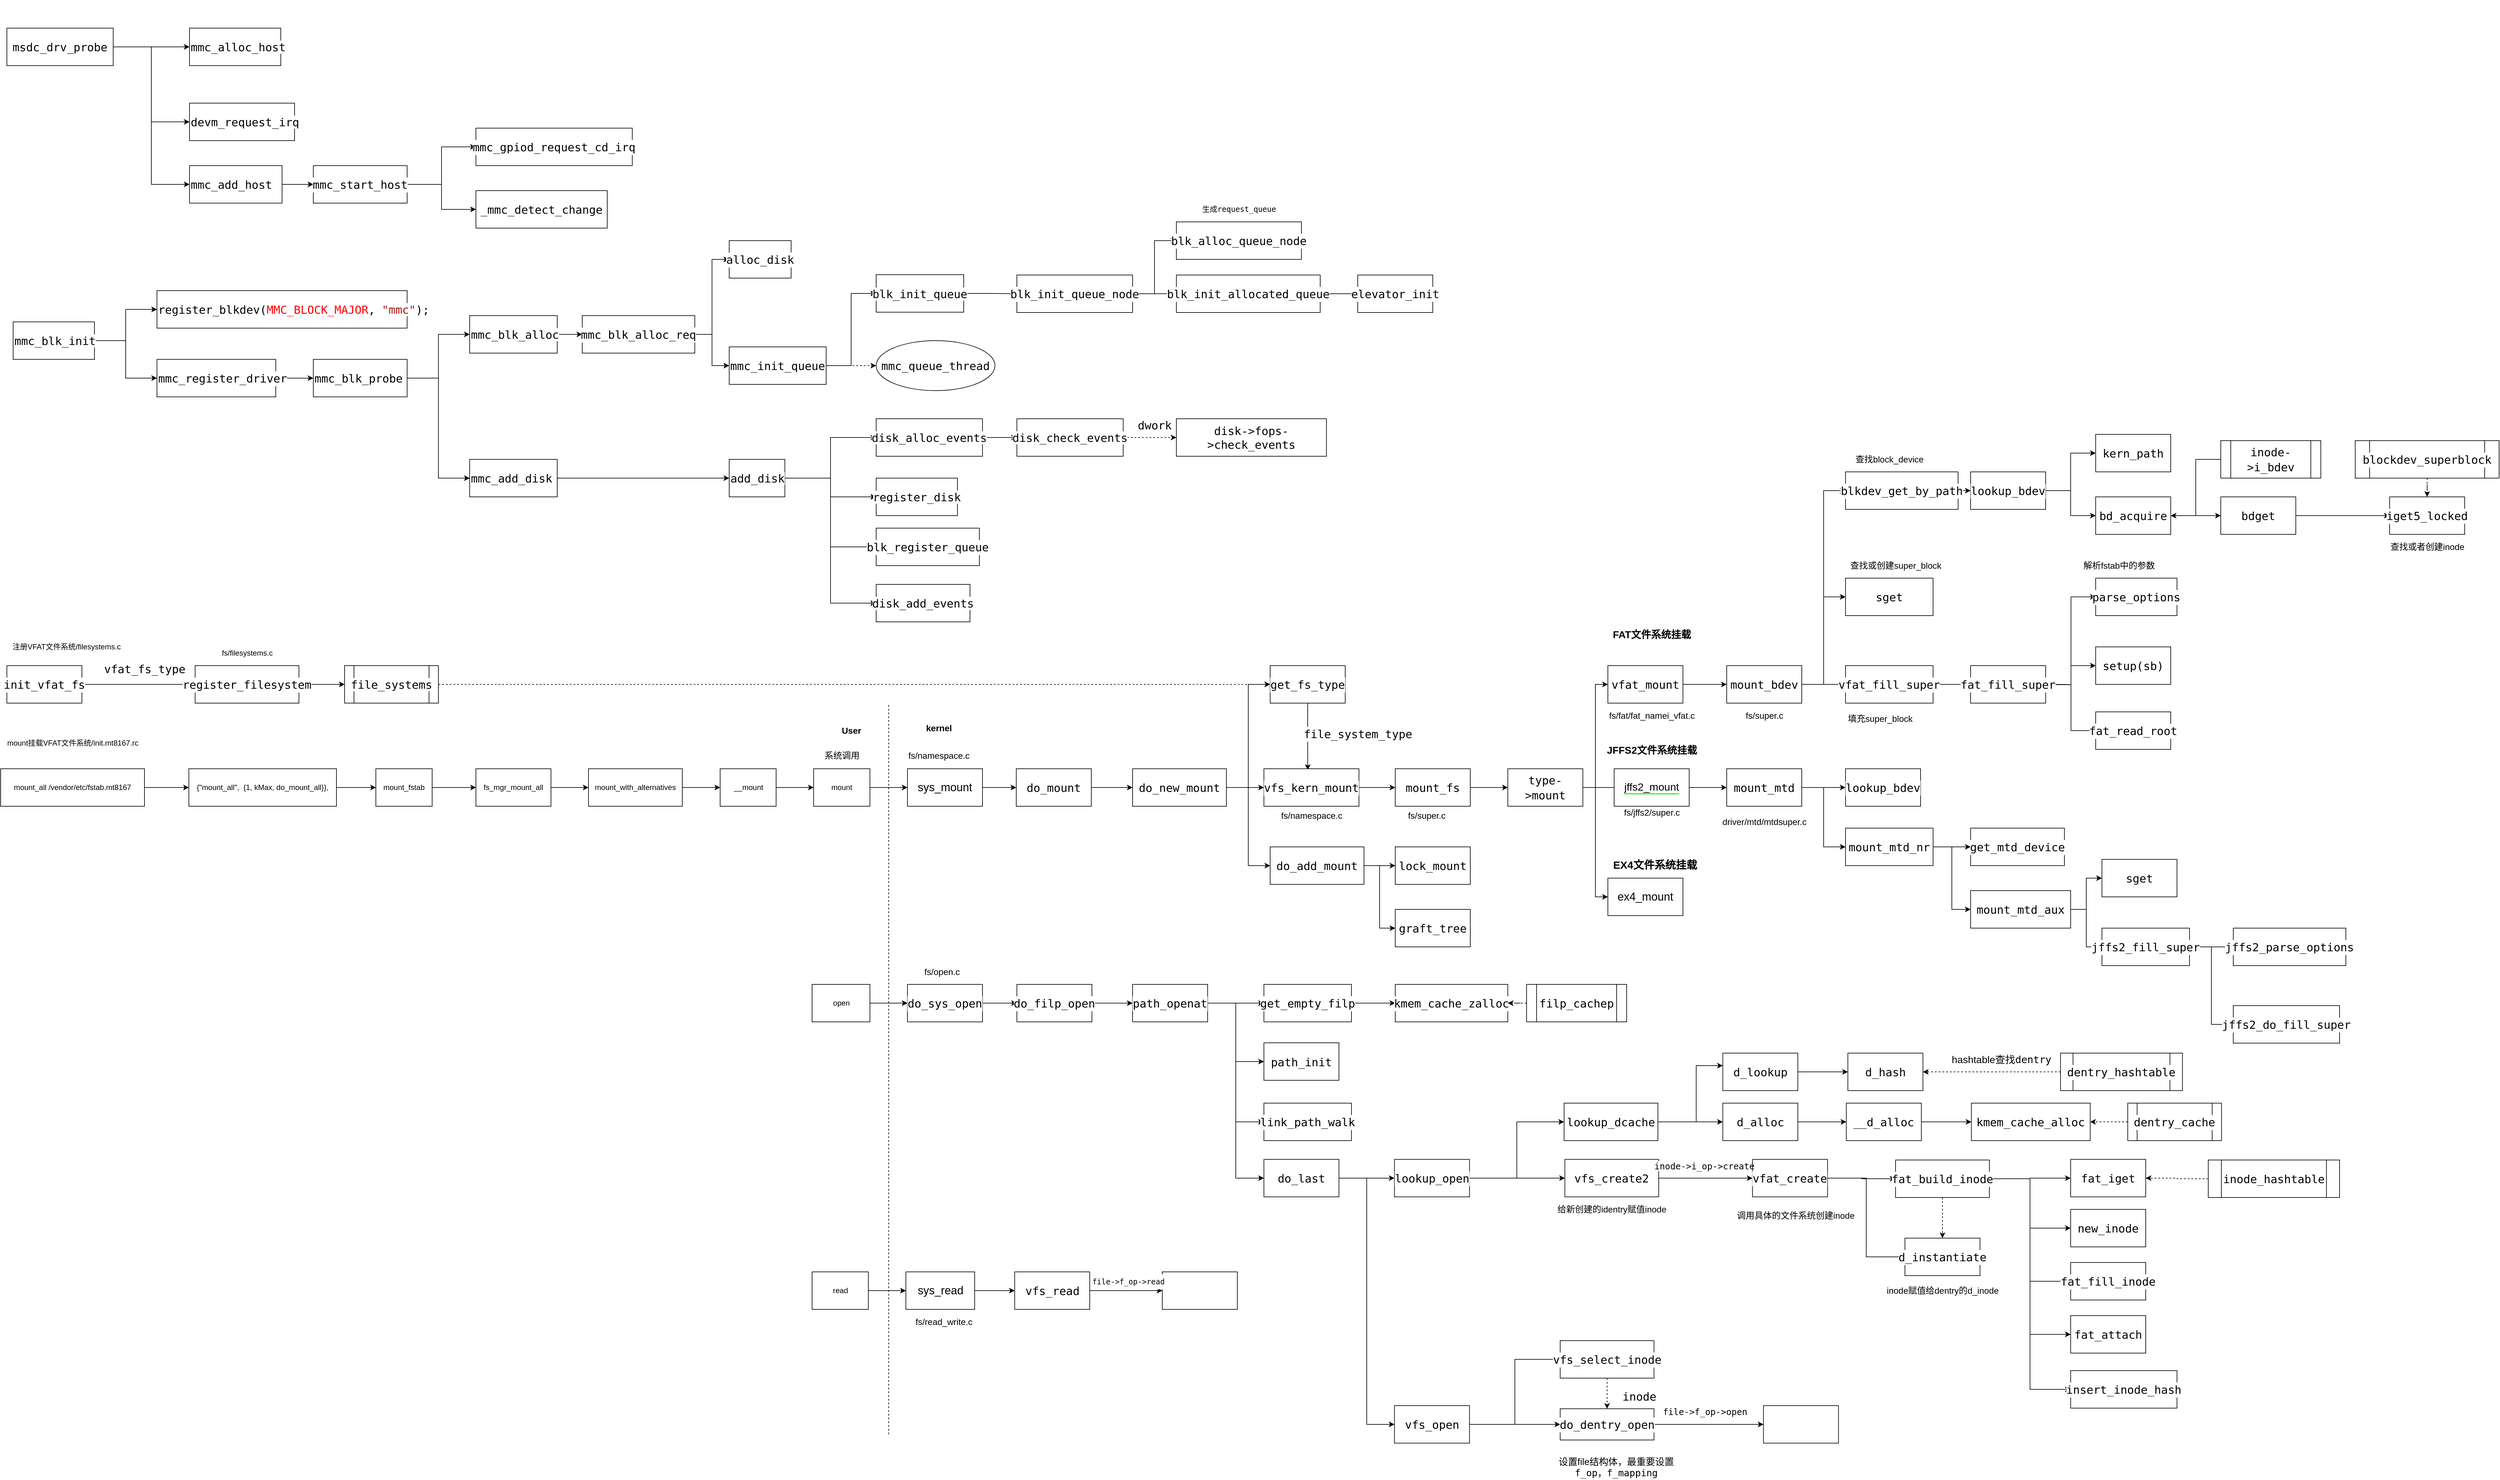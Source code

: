 <mxfile version="14.7.5" type="github">
  <diagram id="oNSS92o_-GYiXgV0fH33" name="Page-1">
    <mxGraphModel dx="1479" dy="849" grid="1" gridSize="10" guides="1" tooltips="1" connect="1" arrows="1" fold="1" page="1" pageScale="1" pageWidth="827" pageHeight="1169" math="0" shadow="0">
      <root>
        <mxCell id="0" />
        <mxCell id="1" parent="0" />
        <mxCell id="2YFqyYWapaVs9yzSWr-e-1" value="&lt;div style=&quot;background-color: rgb(255 , 255 , 255) ; font-family: &amp;#34;droid sans mono&amp;#34; , monospace , monospace , &amp;#34;droid sans fallback&amp;#34; ; font-size: 18px ; line-height: 24px&quot;&gt;&lt;br&gt;&lt;/div&gt;" style="text;html=1;align=center;verticalAlign=middle;resizable=0;points=[];autosize=1;strokeColor=none;strokeWidth=1;" parent="1" vertex="1">
          <mxGeometry x="70" y="85" width="20" height="30" as="geometry" />
        </mxCell>
        <mxCell id="2YFqyYWapaVs9yzSWr-e-6" style="edgeStyle=orthogonalEdgeStyle;rounded=0;orthogonalLoop=1;jettySize=auto;html=1;entryX=0;entryY=0.5;entryDx=0;entryDy=0;strokeWidth=1;" parent="1" source="2YFqyYWapaVs9yzSWr-e-2" target="2YFqyYWapaVs9yzSWr-e-4" edge="1">
          <mxGeometry relative="1" as="geometry" />
        </mxCell>
        <mxCell id="2YFqyYWapaVs9yzSWr-e-11" style="edgeStyle=orthogonalEdgeStyle;rounded=0;orthogonalLoop=1;jettySize=auto;html=1;entryX=0;entryY=0.5;entryDx=0;entryDy=0;strokeWidth=1;" parent="1" source="2YFqyYWapaVs9yzSWr-e-2" target="2YFqyYWapaVs9yzSWr-e-8" edge="1">
          <mxGeometry relative="1" as="geometry" />
        </mxCell>
        <mxCell id="2YFqyYWapaVs9yzSWr-e-12" style="edgeStyle=orthogonalEdgeStyle;rounded=0;orthogonalLoop=1;jettySize=auto;html=1;entryX=0;entryY=0.5;entryDx=0;entryDy=0;strokeWidth=1;" parent="1" source="2YFqyYWapaVs9yzSWr-e-2" target="2YFqyYWapaVs9yzSWr-e-10" edge="1">
          <mxGeometry relative="1" as="geometry" />
        </mxCell>
        <mxCell id="2YFqyYWapaVs9yzSWr-e-2" value="&lt;span style=&quot;font-family: &amp;#34;droid sans mono&amp;#34; , monospace , monospace , &amp;#34;droid sans fallback&amp;#34; ; font-size: 18px ; background-color: rgb(255 , 255 , 255)&quot;&gt;msdc_drv_probe&lt;/span&gt;" style="rounded=0;whiteSpace=wrap;html=1;strokeWidth=1;" parent="1" vertex="1">
          <mxGeometry x="20" y="130" width="170" height="60" as="geometry" />
        </mxCell>
        <mxCell id="2YFqyYWapaVs9yzSWr-e-3" value="&lt;div style=&quot;color: rgb(0 , 0 , 0) ; background-color: rgb(255 , 255 , 255) ; font-family: &amp;#34;droid sans mono&amp;#34; , monospace , monospace , &amp;#34;droid sans fallback&amp;#34; ; font-weight: normal ; font-size: 18px ; line-height: 24px&quot;&gt;&lt;br&gt;&lt;/div&gt;" style="text;whiteSpace=wrap;html=1;strokeWidth=1;" parent="1" vertex="1">
          <mxGeometry x="300" y="85" width="170" height="40" as="geometry" />
        </mxCell>
        <mxCell id="2YFqyYWapaVs9yzSWr-e-4" value="&lt;span style=&quot;font-family: &amp;#34;droid sans mono&amp;#34; , monospace , monospace , &amp;#34;droid sans fallback&amp;#34; ; font-size: 18px ; background-color: rgb(255 , 255 , 255)&quot;&gt;mmc_alloc_host&lt;/span&gt;" style="rounded=0;whiteSpace=wrap;html=1;fillColor=none;gradientColor=none;align=left;strokeWidth=1;" parent="1" vertex="1">
          <mxGeometry x="312" y="130" width="146" height="60" as="geometry" />
        </mxCell>
        <mxCell id="2YFqyYWapaVs9yzSWr-e-8" value="&lt;span style=&quot;font-family: &amp;#34;droid sans mono&amp;#34; , monospace , monospace , &amp;#34;droid sans fallback&amp;#34; ; font-size: 18px ; background-color: rgb(255 , 255 , 255)&quot;&gt;devm_request_irq&lt;/span&gt;" style="rounded=0;whiteSpace=wrap;html=1;fillColor=none;gradientColor=none;align=left;strokeWidth=1;" parent="1" vertex="1">
          <mxGeometry x="312" y="250" width="168" height="60" as="geometry" />
        </mxCell>
        <mxCell id="72B8_UldQrA-lnPJ2LUA-20" style="edgeStyle=orthogonalEdgeStyle;rounded=0;orthogonalLoop=1;jettySize=auto;html=1;strokeWidth=1;" parent="1" source="2YFqyYWapaVs9yzSWr-e-10" target="72B8_UldQrA-lnPJ2LUA-19" edge="1">
          <mxGeometry relative="1" as="geometry" />
        </mxCell>
        <mxCell id="2YFqyYWapaVs9yzSWr-e-10" value="&lt;span style=&quot;font-family: &amp;#34;droid sans mono&amp;#34; , monospace , monospace , &amp;#34;droid sans fallback&amp;#34; ; font-size: 18px ; background-color: rgb(255 , 255 , 255)&quot;&gt;mmc_add_host&lt;/span&gt;" style="rounded=0;whiteSpace=wrap;html=1;fillColor=none;gradientColor=none;align=left;strokeWidth=1;" parent="1" vertex="1">
          <mxGeometry x="312" y="350" width="148" height="60" as="geometry" />
        </mxCell>
        <mxCell id="2YFqyYWapaVs9yzSWr-e-18" style="edgeStyle=orthogonalEdgeStyle;rounded=0;orthogonalLoop=1;jettySize=auto;html=1;entryX=0;entryY=0.5;entryDx=0;entryDy=0;strokeWidth=1;" parent="1" source="2YFqyYWapaVs9yzSWr-e-14" target="2YFqyYWapaVs9yzSWr-e-16" edge="1">
          <mxGeometry relative="1" as="geometry" />
        </mxCell>
        <mxCell id="2YFqyYWapaVs9yzSWr-e-19" style="edgeStyle=orthogonalEdgeStyle;rounded=0;orthogonalLoop=1;jettySize=auto;html=1;entryX=0;entryY=0.5;entryDx=0;entryDy=0;strokeWidth=1;" parent="1" source="2YFqyYWapaVs9yzSWr-e-14" target="2YFqyYWapaVs9yzSWr-e-17" edge="1">
          <mxGeometry relative="1" as="geometry" />
        </mxCell>
        <mxCell id="2YFqyYWapaVs9yzSWr-e-14" value="&lt;span style=&quot;font-family: &amp;#34;droid sans mono&amp;#34; , monospace , monospace , &amp;#34;droid sans fallback&amp;#34; ; font-size: 18px ; background-color: rgb(255 , 255 , 255)&quot;&gt;mmc_blk_init&lt;/span&gt;" style="rounded=0;whiteSpace=wrap;html=1;fillColor=none;gradientColor=none;align=left;strokeWidth=1;" parent="1" vertex="1">
          <mxGeometry x="30" y="600" width="130" height="60" as="geometry" />
        </mxCell>
        <mxCell id="2YFqyYWapaVs9yzSWr-e-15" value="&lt;div style=&quot;color: rgb(0 , 0 , 0) ; background-color: rgb(255 , 255 , 255) ; font-family: &amp;#34;droid sans mono&amp;#34; , monospace , monospace , &amp;#34;droid sans fallback&amp;#34; ; font-weight: normal ; font-size: 18px ; line-height: 24px&quot;&gt;&lt;br&gt;&lt;/div&gt;" style="text;whiteSpace=wrap;html=1;strokeWidth=1;" parent="1" vertex="1">
          <mxGeometry x="260" y="570" width="420" height="40" as="geometry" />
        </mxCell>
        <mxCell id="2YFqyYWapaVs9yzSWr-e-16" value="&lt;span style=&quot;font-family: &amp;#34;droid sans mono&amp;#34; , monospace , monospace , &amp;#34;droid sans fallback&amp;#34; ; font-size: 18px ; background-color: rgb(255 , 255 , 255)&quot;&gt;register_blkdev(&lt;/span&gt;&lt;span style=&quot;font-family: &amp;#34;droid sans mono&amp;#34; , monospace , monospace , &amp;#34;droid sans fallback&amp;#34; ; font-size: 18px ; background-color: rgb(255 , 255 , 255) ; color: rgb(255 , 0 , 0)&quot;&gt;MMC_BLOCK_MAJOR&lt;/span&gt;&lt;span style=&quot;font-family: &amp;#34;droid sans mono&amp;#34; , monospace , monospace , &amp;#34;droid sans fallback&amp;#34; ; font-size: 18px ; background-color: rgb(255 , 255 , 255)&quot;&gt;,&amp;nbsp;&lt;/span&gt;&lt;span style=&quot;font-family: &amp;#34;droid sans mono&amp;#34; , monospace , monospace , &amp;#34;droid sans fallback&amp;#34; ; font-size: 18px ; background-color: rgb(255 , 255 , 255) ; color: rgb(163 , 21 , 21)&quot;&gt;&quot;mmc&quot;&lt;/span&gt;&lt;span style=&quot;font-family: &amp;#34;droid sans mono&amp;#34; , monospace , monospace , &amp;#34;droid sans fallback&amp;#34; ; font-size: 18px ; background-color: rgb(255 , 255 , 255)&quot;&gt;);&lt;/span&gt;" style="rounded=0;whiteSpace=wrap;html=1;fillColor=none;gradientColor=none;align=left;strokeWidth=1;" parent="1" vertex="1">
          <mxGeometry x="260" y="550" width="400" height="60" as="geometry" />
        </mxCell>
        <mxCell id="2YFqyYWapaVs9yzSWr-e-23" style="edgeStyle=orthogonalEdgeStyle;rounded=0;orthogonalLoop=1;jettySize=auto;html=1;entryX=0;entryY=0.5;entryDx=0;entryDy=0;strokeWidth=1;" parent="1" source="2YFqyYWapaVs9yzSWr-e-17" target="2YFqyYWapaVs9yzSWr-e-21" edge="1">
          <mxGeometry relative="1" as="geometry" />
        </mxCell>
        <mxCell id="2YFqyYWapaVs9yzSWr-e-17" value="&lt;div style=&quot;background-color: rgb(255 , 255 , 255) ; font-family: &amp;#34;droid sans mono&amp;#34; , monospace , monospace , &amp;#34;droid sans fallback&amp;#34; ; font-size: 18px ; line-height: 24px&quot;&gt;mmc_register_driver&lt;/div&gt;" style="rounded=0;whiteSpace=wrap;html=1;fillColor=none;gradientColor=none;align=left;strokeWidth=1;" parent="1" vertex="1">
          <mxGeometry x="260" y="660" width="190" height="60" as="geometry" />
        </mxCell>
        <mxCell id="2YFqyYWapaVs9yzSWr-e-29" style="edgeStyle=orthogonalEdgeStyle;rounded=0;orthogonalLoop=1;jettySize=auto;html=1;entryX=0;entryY=0.5;entryDx=0;entryDy=0;strokeWidth=1;" parent="1" source="2YFqyYWapaVs9yzSWr-e-21" target="2YFqyYWapaVs9yzSWr-e-25" edge="1">
          <mxGeometry relative="1" as="geometry" />
        </mxCell>
        <mxCell id="2YFqyYWapaVs9yzSWr-e-30" style="edgeStyle=orthogonalEdgeStyle;rounded=0;orthogonalLoop=1;jettySize=auto;html=1;entryX=0;entryY=0.5;entryDx=0;entryDy=0;strokeWidth=1;" parent="1" source="2YFqyYWapaVs9yzSWr-e-21" target="2YFqyYWapaVs9yzSWr-e-28" edge="1">
          <mxGeometry relative="1" as="geometry" />
        </mxCell>
        <mxCell id="2YFqyYWapaVs9yzSWr-e-21" value="&lt;span style=&quot;font-family: &amp;#34;droid sans mono&amp;#34; , monospace , monospace , &amp;#34;droid sans fallback&amp;#34; ; font-size: 18px ; background-color: rgb(255 , 255 , 255)&quot;&gt;mmc_blk_probe&lt;/span&gt;" style="rounded=0;whiteSpace=wrap;html=1;fillColor=none;gradientColor=none;align=left;strokeWidth=1;" parent="1" vertex="1">
          <mxGeometry x="510" y="660" width="150" height="60" as="geometry" />
        </mxCell>
        <mxCell id="72B8_UldQrA-lnPJ2LUA-35" style="edgeStyle=orthogonalEdgeStyle;rounded=0;orthogonalLoop=1;jettySize=auto;html=1;entryX=0;entryY=0.5;entryDx=0;entryDy=0;strokeWidth=1;" parent="1" source="2YFqyYWapaVs9yzSWr-e-25" target="72B8_UldQrA-lnPJ2LUA-29" edge="1">
          <mxGeometry relative="1" as="geometry" />
        </mxCell>
        <mxCell id="2YFqyYWapaVs9yzSWr-e-25" value="&lt;span style=&quot;font-family: &amp;#34;droid sans mono&amp;#34; , monospace , monospace , &amp;#34;droid sans fallback&amp;#34; ; font-size: 18px ; background-color: rgb(255 , 255 , 255)&quot;&gt;mmc_blk_alloc&lt;/span&gt;" style="rounded=0;whiteSpace=wrap;html=1;fillColor=none;gradientColor=none;align=left;strokeWidth=1;" parent="1" vertex="1">
          <mxGeometry x="760" y="590" width="140" height="60" as="geometry" />
        </mxCell>
        <mxCell id="2YFqyYWapaVs9yzSWr-e-33" style="edgeStyle=orthogonalEdgeStyle;rounded=0;orthogonalLoop=1;jettySize=auto;html=1;entryX=0;entryY=0.5;entryDx=0;entryDy=0;strokeWidth=1;" parent="1" source="2YFqyYWapaVs9yzSWr-e-28" target="2YFqyYWapaVs9yzSWr-e-32" edge="1">
          <mxGeometry relative="1" as="geometry" />
        </mxCell>
        <mxCell id="2YFqyYWapaVs9yzSWr-e-28" value="&lt;span style=&quot;font-family: &amp;#34;droid sans mono&amp;#34; , monospace , monospace , &amp;#34;droid sans fallback&amp;#34; ; font-size: 18px ; background-color: rgb(255 , 255 , 255)&quot;&gt;mmc_add_disk&lt;/span&gt;" style="rounded=0;whiteSpace=wrap;html=1;fillColor=none;gradientColor=none;align=left;strokeWidth=1;" parent="1" vertex="1">
          <mxGeometry x="760" y="820" width="140" height="60" as="geometry" />
        </mxCell>
        <mxCell id="72B8_UldQrA-lnPJ2LUA-5" style="edgeStyle=orthogonalEdgeStyle;rounded=0;orthogonalLoop=1;jettySize=auto;html=1;entryX=0;entryY=0.5;entryDx=0;entryDy=0;strokeWidth=1;" parent="1" source="2YFqyYWapaVs9yzSWr-e-32" target="72B8_UldQrA-lnPJ2LUA-2" edge="1">
          <mxGeometry relative="1" as="geometry" />
        </mxCell>
        <mxCell id="72B8_UldQrA-lnPJ2LUA-13" style="edgeStyle=orthogonalEdgeStyle;rounded=0;orthogonalLoop=1;jettySize=auto;html=1;entryX=0;entryY=0.5;entryDx=0;entryDy=0;strokeWidth=1;" parent="1" source="2YFqyYWapaVs9yzSWr-e-32" target="72B8_UldQrA-lnPJ2LUA-12" edge="1">
          <mxGeometry relative="1" as="geometry" />
        </mxCell>
        <mxCell id="72B8_UldQrA-lnPJ2LUA-16" style="edgeStyle=orthogonalEdgeStyle;rounded=0;orthogonalLoop=1;jettySize=auto;html=1;entryX=0;entryY=0.5;entryDx=0;entryDy=0;strokeWidth=1;" parent="1" source="2YFqyYWapaVs9yzSWr-e-32" target="72B8_UldQrA-lnPJ2LUA-15" edge="1">
          <mxGeometry relative="1" as="geometry" />
        </mxCell>
        <mxCell id="72B8_UldQrA-lnPJ2LUA-18" style="edgeStyle=orthogonalEdgeStyle;rounded=0;orthogonalLoop=1;jettySize=auto;html=1;entryX=0;entryY=0.5;entryDx=0;entryDy=0;strokeWidth=1;" parent="1" source="2YFqyYWapaVs9yzSWr-e-32" target="72B8_UldQrA-lnPJ2LUA-17" edge="1">
          <mxGeometry relative="1" as="geometry" />
        </mxCell>
        <mxCell id="2YFqyYWapaVs9yzSWr-e-32" value="&lt;span style=&quot;font-family: &amp;#34;droid sans mono&amp;#34; , monospace , monospace , &amp;#34;droid sans fallback&amp;#34; ; font-size: 18px ; background-color: rgb(255 , 255 , 255)&quot;&gt;add_disk&lt;/span&gt;" style="rounded=0;whiteSpace=wrap;html=1;fillColor=none;gradientColor=none;align=left;strokeWidth=1;" parent="1" vertex="1">
          <mxGeometry x="1175" y="820" width="89" height="60" as="geometry" />
        </mxCell>
        <mxCell id="72B8_UldQrA-lnPJ2LUA-6" style="edgeStyle=orthogonalEdgeStyle;rounded=0;orthogonalLoop=1;jettySize=auto;html=1;entryX=0;entryY=0.5;entryDx=0;entryDy=0;strokeWidth=1;" parent="1" source="72B8_UldQrA-lnPJ2LUA-2" target="72B8_UldQrA-lnPJ2LUA-4" edge="1">
          <mxGeometry relative="1" as="geometry" />
        </mxCell>
        <mxCell id="72B8_UldQrA-lnPJ2LUA-2" value="&lt;span style=&quot;font-family: &amp;#34;droid sans mono&amp;#34; , monospace , monospace , &amp;#34;droid sans fallback&amp;#34; ; font-size: 18px ; text-align: left ; background-color: rgb(255 , 255 , 255)&quot;&gt;disk_alloc_events&lt;/span&gt;" style="rounded=0;whiteSpace=wrap;html=1;strokeWidth=1;" parent="1" vertex="1">
          <mxGeometry x="1410" y="755" width="170" height="60" as="geometry" />
        </mxCell>
        <mxCell id="72B8_UldQrA-lnPJ2LUA-9" style="edgeStyle=orthogonalEdgeStyle;rounded=0;orthogonalLoop=1;jettySize=auto;html=1;entryX=0;entryY=0.5;entryDx=0;entryDy=0;dashed=1;strokeWidth=1;" parent="1" source="72B8_UldQrA-lnPJ2LUA-4" target="72B8_UldQrA-lnPJ2LUA-8" edge="1">
          <mxGeometry relative="1" as="geometry" />
        </mxCell>
        <mxCell id="72B8_UldQrA-lnPJ2LUA-4" value="&lt;span style=&quot;font-family: &amp;#34;droid sans mono&amp;#34; , monospace , monospace , &amp;#34;droid sans fallback&amp;#34; ; font-size: 18px ; text-align: left ; background-color: rgb(255 , 255 , 255)&quot;&gt;disk_check_events&lt;/span&gt;" style="rounded=0;whiteSpace=wrap;html=1;strokeWidth=1;" parent="1" vertex="1">
          <mxGeometry x="1635" y="755" width="170" height="60" as="geometry" />
        </mxCell>
        <mxCell id="72B8_UldQrA-lnPJ2LUA-8" value="&lt;span style=&quot;font-family: &amp;#34;droid sans mono&amp;#34; , monospace , monospace , &amp;#34;droid sans fallback&amp;#34; ; font-size: 18px ; text-align: left ; background-color: rgb(255 , 255 , 255)&quot;&gt;disk-&amp;gt;fops-&amp;gt;check_events&lt;/span&gt;" style="rounded=0;whiteSpace=wrap;html=1;strokeWidth=1;" parent="1" vertex="1">
          <mxGeometry x="1890" y="755" width="240" height="60" as="geometry" />
        </mxCell>
        <mxCell id="72B8_UldQrA-lnPJ2LUA-10" value="&lt;div style=&quot;background-color: rgb(255 , 255 , 255) ; font-family: &amp;#34;droid sans mono&amp;#34; , monospace , monospace , &amp;#34;droid sans fallback&amp;#34; ; font-size: 18px ; line-height: 24px&quot;&gt;dwork&lt;/div&gt;" style="text;html=1;align=center;verticalAlign=middle;resizable=0;points=[];autosize=1;strokeColor=none;strokeWidth=1;" parent="1" vertex="1">
          <mxGeometry x="1820" y="750" width="70" height="30" as="geometry" />
        </mxCell>
        <mxCell id="72B8_UldQrA-lnPJ2LUA-12" value="&lt;span style=&quot;font-family: &amp;#34;droid sans mono&amp;#34; , monospace , monospace , &amp;#34;droid sans fallback&amp;#34; ; font-size: 18px ; text-align: left ; background-color: rgb(255 , 255 , 255)&quot;&gt;register_disk&lt;/span&gt;" style="rounded=0;whiteSpace=wrap;html=1;strokeWidth=1;" parent="1" vertex="1">
          <mxGeometry x="1410" y="850" width="130" height="60" as="geometry" />
        </mxCell>
        <mxCell id="72B8_UldQrA-lnPJ2LUA-15" value="&lt;span style=&quot;font-family: &amp;#34;droid sans mono&amp;#34; , monospace , monospace , &amp;#34;droid sans fallback&amp;#34; ; font-size: 18px ; text-align: left ; background-color: rgb(255 , 255 , 255)&quot;&gt;disk_add_events&lt;/span&gt;" style="rounded=0;whiteSpace=wrap;html=1;strokeWidth=1;" parent="1" vertex="1">
          <mxGeometry x="1410" y="1020" width="150" height="60" as="geometry" />
        </mxCell>
        <mxCell id="72B8_UldQrA-lnPJ2LUA-17" value="&lt;div style=&quot;background-color: rgb(255 , 255 , 255) ; font-family: &amp;#34;droid sans mono&amp;#34; , monospace , monospace , &amp;#34;droid sans fallback&amp;#34; ; font-size: 18px ; line-height: 24px&quot;&gt;blk_register_queue&lt;/div&gt;" style="rounded=0;whiteSpace=wrap;html=1;strokeWidth=1;" parent="1" vertex="1">
          <mxGeometry x="1410" y="930" width="165" height="60" as="geometry" />
        </mxCell>
        <mxCell id="72B8_UldQrA-lnPJ2LUA-25" style="edgeStyle=orthogonalEdgeStyle;rounded=0;orthogonalLoop=1;jettySize=auto;html=1;entryX=0;entryY=0.5;entryDx=0;entryDy=0;strokeWidth=1;" parent="1" source="72B8_UldQrA-lnPJ2LUA-19" target="72B8_UldQrA-lnPJ2LUA-21" edge="1">
          <mxGeometry relative="1" as="geometry" />
        </mxCell>
        <mxCell id="72B8_UldQrA-lnPJ2LUA-26" style="edgeStyle=orthogonalEdgeStyle;rounded=0;orthogonalLoop=1;jettySize=auto;html=1;entryX=0;entryY=0.5;entryDx=0;entryDy=0;strokeWidth=1;" parent="1" source="72B8_UldQrA-lnPJ2LUA-19" target="72B8_UldQrA-lnPJ2LUA-24" edge="1">
          <mxGeometry relative="1" as="geometry" />
        </mxCell>
        <mxCell id="72B8_UldQrA-lnPJ2LUA-19" value="&lt;div style=&quot;background-color: rgb(255 , 255 , 255) ; font-family: &amp;#34;droid sans mono&amp;#34; , monospace , monospace , &amp;#34;droid sans fallback&amp;#34; ; font-size: 18px ; line-height: 24px&quot;&gt;mmc_start_host&lt;/div&gt;" style="rounded=0;whiteSpace=wrap;html=1;strokeWidth=1;" parent="1" vertex="1">
          <mxGeometry x="510" y="350" width="150" height="60" as="geometry" />
        </mxCell>
        <mxCell id="72B8_UldQrA-lnPJ2LUA-21" value="&lt;div style=&quot;background-color: rgb(255 , 255 , 255) ; font-family: &amp;#34;droid sans mono&amp;#34; , monospace , monospace , &amp;#34;droid sans fallback&amp;#34; ; font-size: 18px ; line-height: 24px&quot;&gt;mmc_gpiod_request_cd_irq&lt;/div&gt;" style="rounded=0;whiteSpace=wrap;html=1;strokeWidth=1;" parent="1" vertex="1">
          <mxGeometry x="770" y="290" width="250" height="60" as="geometry" />
        </mxCell>
        <mxCell id="72B8_UldQrA-lnPJ2LUA-24" value="&lt;div style=&quot;background-color: rgb(255 , 255 , 255) ; font-family: &amp;#34;droid sans mono&amp;#34; , monospace , monospace , &amp;#34;droid sans fallback&amp;#34; ; font-size: 18px ; line-height: 24px&quot;&gt;_mmc_detect_change&lt;/div&gt;" style="rounded=0;whiteSpace=wrap;html=1;strokeWidth=1;" parent="1" vertex="1">
          <mxGeometry x="770" y="390" width="210" height="60" as="geometry" />
        </mxCell>
        <mxCell id="72B8_UldQrA-lnPJ2LUA-33" style="edgeStyle=orthogonalEdgeStyle;rounded=0;orthogonalLoop=1;jettySize=auto;html=1;entryX=0;entryY=0.5;entryDx=0;entryDy=0;strokeWidth=1;" parent="1" source="72B8_UldQrA-lnPJ2LUA-29" target="72B8_UldQrA-lnPJ2LUA-31" edge="1">
          <mxGeometry relative="1" as="geometry" />
        </mxCell>
        <mxCell id="72B8_UldQrA-lnPJ2LUA-34" style="edgeStyle=orthogonalEdgeStyle;rounded=0;orthogonalLoop=1;jettySize=auto;html=1;entryX=0;entryY=0.5;entryDx=0;entryDy=0;strokeWidth=1;" parent="1" source="72B8_UldQrA-lnPJ2LUA-29" target="72B8_UldQrA-lnPJ2LUA-32" edge="1">
          <mxGeometry relative="1" as="geometry" />
        </mxCell>
        <mxCell id="72B8_UldQrA-lnPJ2LUA-29" value="&lt;div style=&quot;background-color: rgb(255 , 255 , 255) ; font-family: &amp;#34;droid sans mono&amp;#34; , monospace , monospace , &amp;#34;droid sans fallback&amp;#34; ; font-size: 18px ; line-height: 24px&quot;&gt;mmc_blk_alloc_req&lt;/div&gt;" style="rounded=0;whiteSpace=wrap;html=1;strokeWidth=1;" parent="1" vertex="1">
          <mxGeometry x="940" y="590" width="180" height="60" as="geometry" />
        </mxCell>
        <mxCell id="72B8_UldQrA-lnPJ2LUA-31" value="&lt;div style=&quot;background-color: rgb(255 , 255 , 255) ; font-family: &amp;#34;droid sans mono&amp;#34; , monospace , monospace , &amp;#34;droid sans fallback&amp;#34; ; font-size: 18px ; line-height: 24px&quot;&gt;alloc_disk&lt;/div&gt;" style="rounded=0;whiteSpace=wrap;html=1;strokeWidth=1;" parent="1" vertex="1">
          <mxGeometry x="1175" y="470" width="99" height="60" as="geometry" />
        </mxCell>
        <mxCell id="72B8_UldQrA-lnPJ2LUA-38" style="edgeStyle=orthogonalEdgeStyle;rounded=0;orthogonalLoop=1;jettySize=auto;html=1;entryX=0;entryY=0.5;entryDx=0;entryDy=0;dashed=1;strokeWidth=1;" parent="1" source="72B8_UldQrA-lnPJ2LUA-32" target="72B8_UldQrA-lnPJ2LUA-37" edge="1">
          <mxGeometry relative="1" as="geometry" />
        </mxCell>
        <mxCell id="72B8_UldQrA-lnPJ2LUA-43" style="edgeStyle=orthogonalEdgeStyle;rounded=0;orthogonalLoop=1;jettySize=auto;html=1;entryX=0;entryY=0.5;entryDx=0;entryDy=0;strokeWidth=1;" parent="1" source="72B8_UldQrA-lnPJ2LUA-32" target="72B8_UldQrA-lnPJ2LUA-41" edge="1">
          <mxGeometry relative="1" as="geometry" />
        </mxCell>
        <mxCell id="72B8_UldQrA-lnPJ2LUA-32" value="&lt;div style=&quot;background-color: rgb(255 , 255 , 255) ; font-family: &amp;#34;droid sans mono&amp;#34; , monospace , monospace , &amp;#34;droid sans fallback&amp;#34; ; font-size: 18px ; line-height: 24px&quot;&gt;&lt;div&gt;mmc_init_queue&lt;/div&gt;&lt;/div&gt;" style="rounded=0;whiteSpace=wrap;html=1;strokeWidth=1;" parent="1" vertex="1">
          <mxGeometry x="1175" y="640" width="155" height="60" as="geometry" />
        </mxCell>
        <mxCell id="72B8_UldQrA-lnPJ2LUA-37" value="&lt;div style=&quot;background-color: rgb(255 , 255 , 255) ; font-family: &amp;#34;droid sans mono&amp;#34; , monospace , monospace , &amp;#34;droid sans fallback&amp;#34; ; font-size: 18px ; line-height: 24px&quot;&gt;mmc_queue_thread&lt;/div&gt;" style="ellipse;whiteSpace=wrap;html=1;strokeWidth=1;" parent="1" vertex="1">
          <mxGeometry x="1410" y="630" width="190" height="80" as="geometry" />
        </mxCell>
        <mxCell id="72B8_UldQrA-lnPJ2LUA-45" style="edgeStyle=orthogonalEdgeStyle;rounded=0;orthogonalLoop=1;jettySize=auto;html=1;entryX=0;entryY=0.5;entryDx=0;entryDy=0;strokeWidth=1;" parent="1" source="72B8_UldQrA-lnPJ2LUA-41" target="72B8_UldQrA-lnPJ2LUA-44" edge="1">
          <mxGeometry relative="1" as="geometry" />
        </mxCell>
        <mxCell id="72B8_UldQrA-lnPJ2LUA-41" value="&lt;span style=&quot;font-family: &amp;#34;droid sans mono&amp;#34; , monospace , monospace , &amp;#34;droid sans fallback&amp;#34; ; font-size: 18px ; text-align: left ; background-color: rgb(255 , 255 , 255)&quot;&gt;blk_init_queue&lt;/span&gt;" style="rounded=0;whiteSpace=wrap;html=1;strokeWidth=1;" parent="1" vertex="1">
          <mxGeometry x="1410" y="524.5" width="140" height="60" as="geometry" />
        </mxCell>
        <mxCell id="72B8_UldQrA-lnPJ2LUA-49" style="edgeStyle=orthogonalEdgeStyle;rounded=0;orthogonalLoop=1;jettySize=auto;html=1;strokeWidth=1;" parent="1" source="72B8_UldQrA-lnPJ2LUA-44" target="72B8_UldQrA-lnPJ2LUA-48" edge="1">
          <mxGeometry relative="1" as="geometry" />
        </mxCell>
        <mxCell id="72B8_UldQrA-lnPJ2LUA-52" style="edgeStyle=orthogonalEdgeStyle;rounded=0;orthogonalLoop=1;jettySize=auto;html=1;entryX=0;entryY=0.5;entryDx=0;entryDy=0;strokeWidth=1;" parent="1" source="72B8_UldQrA-lnPJ2LUA-44" target="72B8_UldQrA-lnPJ2LUA-46" edge="1">
          <mxGeometry relative="1" as="geometry" />
        </mxCell>
        <mxCell id="72B8_UldQrA-lnPJ2LUA-44" value="&lt;div style=&quot;background-color: rgb(255 , 255 , 255) ; font-family: &amp;#34;droid sans mono&amp;#34; , monospace , monospace , &amp;#34;droid sans fallback&amp;#34; ; font-size: 18px ; line-height: 24px&quot;&gt;blk_init_queue_node&lt;/div&gt;" style="rounded=0;whiteSpace=wrap;html=1;strokeWidth=1;" parent="1" vertex="1">
          <mxGeometry x="1635" y="525" width="185" height="60" as="geometry" />
        </mxCell>
        <mxCell id="72B8_UldQrA-lnPJ2LUA-46" value="&lt;div style=&quot;background-color: rgb(255 , 255 , 255) ; font-family: &amp;#34;droid sans mono&amp;#34; , monospace , monospace , &amp;#34;droid sans fallback&amp;#34; ; font-size: 18px ; line-height: 24px&quot;&gt;blk_alloc_queue_node&lt;/div&gt;" style="rounded=0;whiteSpace=wrap;html=1;strokeWidth=1;" parent="1" vertex="1">
          <mxGeometry x="1890" y="440" width="200" height="60" as="geometry" />
        </mxCell>
        <mxCell id="72B8_UldQrA-lnPJ2LUA-51" style="edgeStyle=orthogonalEdgeStyle;rounded=0;orthogonalLoop=1;jettySize=auto;html=1;strokeWidth=1;" parent="1" source="72B8_UldQrA-lnPJ2LUA-48" target="72B8_UldQrA-lnPJ2LUA-50" edge="1">
          <mxGeometry relative="1" as="geometry" />
        </mxCell>
        <mxCell id="72B8_UldQrA-lnPJ2LUA-48" value="&lt;div style=&quot;background-color: rgb(255 , 255 , 255) ; font-family: &amp;#34;droid sans mono&amp;#34; , monospace , monospace , &amp;#34;droid sans fallback&amp;#34; ; font-size: 18px ; line-height: 24px&quot;&gt;blk_init_allocated_queue&lt;/div&gt;" style="rounded=0;whiteSpace=wrap;html=1;strokeWidth=1;" parent="1" vertex="1">
          <mxGeometry x="1890" y="525" width="230" height="60" as="geometry" />
        </mxCell>
        <mxCell id="72B8_UldQrA-lnPJ2LUA-50" value="&lt;div style=&quot;background-color: rgb(255 , 255 , 255) ; font-family: &amp;#34;droid sans mono&amp;#34; , monospace , monospace , &amp;#34;droid sans fallback&amp;#34; ; font-size: 18px ; line-height: 24px&quot;&gt;elevator_init&lt;/div&gt;" style="rounded=0;whiteSpace=wrap;html=1;strokeWidth=1;" parent="1" vertex="1">
          <mxGeometry x="2180" y="525" width="120" height="60" as="geometry" />
        </mxCell>
        <mxCell id="72B8_UldQrA-lnPJ2LUA-53" value="生成&lt;span style=&quot;background-color: rgb(255 , 255 , 255) ; font-family: &amp;#34;droid sans mono&amp;#34; , monospace , monospace , &amp;#34;droid sans fallback&amp;#34;&quot;&gt;&lt;font style=&quot;font-size: 12px&quot;&gt;request_queue&lt;/font&gt;&lt;/span&gt;" style="text;html=1;align=center;verticalAlign=middle;resizable=0;points=[];autosize=1;strokeColor=none;strokeWidth=1;" parent="1" vertex="1">
          <mxGeometry x="1930" y="410" width="120" height="20" as="geometry" />
        </mxCell>
        <mxCell id="K_OXefUXwWz0F2jkkwNq-3" style="edgeStyle=orthogonalEdgeStyle;rounded=0;orthogonalLoop=1;jettySize=auto;html=1;entryX=0;entryY=0.5;entryDx=0;entryDy=0;strokeWidth=1;" parent="1" source="K_OXefUXwWz0F2jkkwNq-1" target="K_OXefUXwWz0F2jkkwNq-2" edge="1">
          <mxGeometry relative="1" as="geometry" />
        </mxCell>
        <mxCell id="K_OXefUXwWz0F2jkkwNq-1" value="&lt;div style=&quot;background-color: rgb(255 , 255 , 255) ; font-family: &amp;#34;droid sans mono&amp;#34; , monospace , monospace , &amp;#34;droid sans fallback&amp;#34; ; font-size: 18px ; line-height: 24px&quot;&gt;init_vfat_fs&lt;/div&gt;" style="rounded=0;whiteSpace=wrap;html=1;strokeWidth=1;" parent="1" vertex="1">
          <mxGeometry x="20" y="1150" width="120" height="60" as="geometry" />
        </mxCell>
        <mxCell id="K_OXefUXwWz0F2jkkwNq-8" style="edgeStyle=orthogonalEdgeStyle;rounded=0;orthogonalLoop=1;jettySize=auto;html=1;entryX=0;entryY=0.5;entryDx=0;entryDy=0;strokeWidth=1;" parent="1" source="K_OXefUXwWz0F2jkkwNq-2" target="K_OXefUXwWz0F2jkkwNq-7" edge="1">
          <mxGeometry relative="1" as="geometry" />
        </mxCell>
        <mxCell id="K_OXefUXwWz0F2jkkwNq-2" value="&lt;div style=&quot;background-color: rgb(255 , 255 , 255) ; font-family: &amp;#34;droid sans mono&amp;#34; , monospace , monospace , &amp;#34;droid sans fallback&amp;#34; ; font-size: 18px ; line-height: 24px&quot;&gt;register_filesystem&lt;/div&gt;" style="rounded=0;whiteSpace=wrap;html=1;strokeWidth=1;" parent="1" vertex="1">
          <mxGeometry x="321" y="1150" width="166" height="60" as="geometry" />
        </mxCell>
        <mxCell id="K_OXefUXwWz0F2jkkwNq-4" value="&lt;div style=&quot;background-color: rgb(255 , 255 , 255) ; font-family: &amp;#34;droid sans mono&amp;#34; , monospace , monospace , &amp;#34;droid sans fallback&amp;#34; ; font-size: 18px ; line-height: 24px&quot;&gt;vfat_fs_type&lt;/div&gt;" style="text;html=1;align=center;verticalAlign=middle;resizable=0;points=[];autosize=1;strokeColor=none;strokeWidth=1;" parent="1" vertex="1">
          <mxGeometry x="180" y="1140" width="120" height="30" as="geometry" />
        </mxCell>
        <mxCell id="K_OXefUXwWz0F2jkkwNq-52" style="edgeStyle=orthogonalEdgeStyle;rounded=0;orthogonalLoop=1;jettySize=auto;html=1;entryX=0;entryY=0.5;entryDx=0;entryDy=0;fontSize=12;strokeWidth=1;exitX=1;exitY=0.5;exitDx=0;exitDy=0;dashed=1;" parent="1" source="K_OXefUXwWz0F2jkkwNq-7" target="K_OXefUXwWz0F2jkkwNq-42" edge="1">
          <mxGeometry relative="1" as="geometry" />
        </mxCell>
        <mxCell id="K_OXefUXwWz0F2jkkwNq-5" value="&lt;div style=&quot;color: rgb(0 , 0 , 0) ; background-color: rgb(255 , 255 , 255) ; font-family: &amp;#34;droid sans mono&amp;#34; , monospace , monospace , &amp;#34;droid sans fallback&amp;#34; ; font-weight: normal ; font-size: 18px ; line-height: 24px&quot;&gt;&lt;br&gt;&lt;/div&gt;" style="text;whiteSpace=wrap;html=1;strokeWidth=1;" parent="1" vertex="1">
          <mxGeometry x="620" y="1130" width="130" height="40" as="geometry" />
        </mxCell>
        <mxCell id="K_OXefUXwWz0F2jkkwNq-7" value="&lt;span style=&quot;font-family: &amp;#34;droid sans mono&amp;#34; , monospace , monospace , &amp;#34;droid sans fallback&amp;#34; ; font-size: 18px ; text-align: left ; background-color: rgb(255 , 255 , 255)&quot;&gt;file_systems&lt;/span&gt;" style="shape=process;whiteSpace=wrap;html=1;backgroundOutline=1;strokeWidth=1;" parent="1" vertex="1">
          <mxGeometry x="560" y="1150" width="150" height="60" as="geometry" />
        </mxCell>
        <mxCell id="K_OXefUXwWz0F2jkkwNq-9" value="注册VFAT文件系统/filesystems.c" style="text;html=1;align=center;verticalAlign=middle;resizable=0;points=[];autosize=1;strokeColor=none;strokeWidth=1;" parent="1" vertex="1">
          <mxGeometry x="20" y="1110" width="190" height="20" as="geometry" />
        </mxCell>
        <mxCell id="K_OXefUXwWz0F2jkkwNq-10" value="mount挂载VFAT文件系统/init.mt8167.rc" style="text;html=1;align=center;verticalAlign=middle;resizable=0;points=[];autosize=1;strokeColor=none;strokeWidth=1;" parent="1" vertex="1">
          <mxGeometry x="10" y="1264" width="230" height="20" as="geometry" />
        </mxCell>
        <mxCell id="K_OXefUXwWz0F2jkkwNq-14" style="edgeStyle=orthogonalEdgeStyle;rounded=0;orthogonalLoop=1;jettySize=auto;html=1;entryX=0;entryY=0.5;entryDx=0;entryDy=0;strokeWidth=1;" parent="1" source="K_OXefUXwWz0F2jkkwNq-12" target="K_OXefUXwWz0F2jkkwNq-13" edge="1">
          <mxGeometry relative="1" as="geometry" />
        </mxCell>
        <mxCell id="K_OXefUXwWz0F2jkkwNq-12" value="&lt;span style=&quot;text-align: left&quot;&gt;mount_all /vendor/etc/fstab.mt8167&lt;/span&gt;" style="rounded=0;whiteSpace=wrap;html=1;strokeWidth=1;" parent="1" vertex="1">
          <mxGeometry x="10" y="1315" width="230" height="60" as="geometry" />
        </mxCell>
        <mxCell id="K_OXefUXwWz0F2jkkwNq-16" style="edgeStyle=orthogonalEdgeStyle;rounded=0;orthogonalLoop=1;jettySize=auto;html=1;entryX=0;entryY=0.5;entryDx=0;entryDy=0;strokeWidth=1;" parent="1" source="K_OXefUXwWz0F2jkkwNq-13" target="K_OXefUXwWz0F2jkkwNq-15" edge="1">
          <mxGeometry relative="1" as="geometry" />
        </mxCell>
        <mxCell id="K_OXefUXwWz0F2jkkwNq-13" value="{&quot;mount_all&quot;,&amp;nbsp; {1, kMax, do_mount_all}}," style="rounded=0;whiteSpace=wrap;html=1;strokeWidth=1;" parent="1" vertex="1">
          <mxGeometry x="311" y="1315" width="236" height="60" as="geometry" />
        </mxCell>
        <mxCell id="K_OXefUXwWz0F2jkkwNq-19" style="edgeStyle=orthogonalEdgeStyle;rounded=0;orthogonalLoop=1;jettySize=auto;html=1;entryX=0;entryY=0.5;entryDx=0;entryDy=0;strokeWidth=1;" parent="1" source="K_OXefUXwWz0F2jkkwNq-15" target="K_OXefUXwWz0F2jkkwNq-18" edge="1">
          <mxGeometry relative="1" as="geometry" />
        </mxCell>
        <mxCell id="K_OXefUXwWz0F2jkkwNq-15" value="mount_fstab" style="rounded=0;whiteSpace=wrap;html=1;strokeWidth=1;" parent="1" vertex="1">
          <mxGeometry x="610" y="1315" width="90" height="60" as="geometry" />
        </mxCell>
        <mxCell id="K_OXefUXwWz0F2jkkwNq-21" style="edgeStyle=orthogonalEdgeStyle;rounded=0;orthogonalLoop=1;jettySize=auto;html=1;entryX=0;entryY=0.5;entryDx=0;entryDy=0;fontSize=12;strokeWidth=1;" parent="1" source="K_OXefUXwWz0F2jkkwNq-18" target="K_OXefUXwWz0F2jkkwNq-20" edge="1">
          <mxGeometry relative="1" as="geometry" />
        </mxCell>
        <mxCell id="K_OXefUXwWz0F2jkkwNq-18" value="fs_mgr_mount_all" style="rounded=0;whiteSpace=wrap;html=1;strokeWidth=1;" parent="1" vertex="1">
          <mxGeometry x="770" y="1315" width="120" height="60" as="geometry" />
        </mxCell>
        <mxCell id="K_OXefUXwWz0F2jkkwNq-23" style="edgeStyle=orthogonalEdgeStyle;rounded=0;orthogonalLoop=1;jettySize=auto;html=1;entryX=0;entryY=0.5;entryDx=0;entryDy=0;fontSize=12;strokeWidth=1;" parent="1" source="K_OXefUXwWz0F2jkkwNq-20" target="K_OXefUXwWz0F2jkkwNq-22" edge="1">
          <mxGeometry relative="1" as="geometry" />
        </mxCell>
        <mxCell id="K_OXefUXwWz0F2jkkwNq-20" value="mount_with_alternatives" style="rounded=0;whiteSpace=wrap;html=1;strokeWidth=1;" parent="1" vertex="1">
          <mxGeometry x="950" y="1315" width="150" height="60" as="geometry" />
        </mxCell>
        <mxCell id="K_OXefUXwWz0F2jkkwNq-26" style="edgeStyle=orthogonalEdgeStyle;rounded=0;orthogonalLoop=1;jettySize=auto;html=1;fontSize=12;strokeWidth=1;" parent="1" source="K_OXefUXwWz0F2jkkwNq-22" target="K_OXefUXwWz0F2jkkwNq-25" edge="1">
          <mxGeometry relative="1" as="geometry" />
        </mxCell>
        <mxCell id="K_OXefUXwWz0F2jkkwNq-22" value="__mount" style="whiteSpace=wrap;html=1;fontSize=12;strokeWidth=1;" parent="1" vertex="1">
          <mxGeometry x="1160.5" y="1315" width="89.5" height="60" as="geometry" />
        </mxCell>
        <mxCell id="K_OXefUXwWz0F2jkkwNq-35" style="edgeStyle=orthogonalEdgeStyle;rounded=0;orthogonalLoop=1;jettySize=auto;html=1;entryX=0;entryY=0.5;entryDx=0;entryDy=0;fontSize=12;strokeWidth=1;" parent="1" source="K_OXefUXwWz0F2jkkwNq-25" target="K_OXefUXwWz0F2jkkwNq-33" edge="1">
          <mxGeometry relative="1" as="geometry" />
        </mxCell>
        <mxCell id="K_OXefUXwWz0F2jkkwNq-25" value="mount" style="rounded=0;whiteSpace=wrap;html=1;fontSize=12;strokeWidth=1;" parent="1" vertex="1">
          <mxGeometry x="1310" y="1315" width="90" height="60" as="geometry" />
        </mxCell>
        <mxCell id="K_OXefUXwWz0F2jkkwNq-27" value="&lt;font style=&quot;font-size: 14px&quot;&gt;系统调用&lt;/font&gt;" style="text;html=1;align=center;verticalAlign=middle;resizable=0;points=[];autosize=1;strokeColor=none;fontSize=12;" parent="1" vertex="1">
          <mxGeometry x="1320" y="1284" width="70" height="20" as="geometry" />
        </mxCell>
        <mxCell id="K_OXefUXwWz0F2jkkwNq-31" value="" style="endArrow=none;html=1;fontSize=12;strokeWidth=1;dashed=1;" parent="1" edge="1">
          <mxGeometry width="50" height="50" relative="1" as="geometry">
            <mxPoint x="1430" y="2380" as="sourcePoint" />
            <mxPoint x="1430" y="1210" as="targetPoint" />
          </mxGeometry>
        </mxCell>
        <mxCell id="K_OXefUXwWz0F2jkkwNq-32" value="&lt;b&gt;&lt;font style=&quot;font-size: 14px&quot;&gt;User&lt;/font&gt;&lt;/b&gt;" style="text;html=1;align=center;verticalAlign=middle;resizable=0;points=[];autosize=1;strokeColor=none;fontSize=12;" parent="1" vertex="1">
          <mxGeometry x="1345" y="1244" width="50" height="20" as="geometry" />
        </mxCell>
        <mxCell id="K_OXefUXwWz0F2jkkwNq-39" style="edgeStyle=orthogonalEdgeStyle;rounded=0;orthogonalLoop=1;jettySize=auto;html=1;entryX=0;entryY=0.5;entryDx=0;entryDy=0;fontSize=12;strokeWidth=1;" parent="1" source="K_OXefUXwWz0F2jkkwNq-33" target="K_OXefUXwWz0F2jkkwNq-38" edge="1">
          <mxGeometry relative="1" as="geometry" />
        </mxCell>
        <mxCell id="K_OXefUXwWz0F2jkkwNq-33" value="&lt;font style=&quot;font-size: 18px&quot;&gt;sys_mount&lt;/font&gt;" style="rounded=0;whiteSpace=wrap;html=1;fontSize=12;strokeWidth=1;" parent="1" vertex="1">
          <mxGeometry x="1460" y="1315" width="120" height="60" as="geometry" />
        </mxCell>
        <mxCell id="K_OXefUXwWz0F2jkkwNq-34" value="&lt;font style=&quot;font-size: 14px&quot;&gt;&lt;b&gt;kernel&lt;/b&gt;&lt;/font&gt;" style="text;html=1;align=center;verticalAlign=middle;resizable=0;points=[];autosize=1;strokeColor=none;fontSize=12;" parent="1" vertex="1">
          <mxGeometry x="1480" y="1240" width="60" height="20" as="geometry" />
        </mxCell>
        <mxCell id="K_OXefUXwWz0F2jkkwNq-36" value="&lt;font style=&quot;font-size: 14px&quot;&gt;fs/namespace.c&lt;/font&gt;" style="text;html=1;align=center;verticalAlign=middle;resizable=0;points=[];autosize=1;strokeColor=none;fontSize=12;" parent="1" vertex="1">
          <mxGeometry x="1450" y="1284" width="120" height="20" as="geometry" />
        </mxCell>
        <mxCell id="K_OXefUXwWz0F2jkkwNq-41" style="edgeStyle=orthogonalEdgeStyle;rounded=0;orthogonalLoop=1;jettySize=auto;html=1;entryX=0;entryY=0.5;entryDx=0;entryDy=0;fontSize=12;strokeWidth=1;" parent="1" source="K_OXefUXwWz0F2jkkwNq-38" target="K_OXefUXwWz0F2jkkwNq-40" edge="1">
          <mxGeometry relative="1" as="geometry" />
        </mxCell>
        <mxCell id="K_OXefUXwWz0F2jkkwNq-38" value="&lt;div style=&quot;background-color: rgb(255 , 255 , 255) ; font-family: &amp;#34;droid sans mono&amp;#34; , monospace , monospace , &amp;#34;droid sans fallback&amp;#34; ; font-size: 18px ; line-height: 24px&quot;&gt;do_mount&lt;/div&gt;" style="rounded=0;whiteSpace=wrap;html=1;fontSize=12;strokeWidth=1;" parent="1" vertex="1">
          <mxGeometry x="1634" y="1315" width="120" height="60" as="geometry" />
        </mxCell>
        <mxCell id="K_OXefUXwWz0F2jkkwNq-45" style="edgeStyle=orthogonalEdgeStyle;rounded=0;orthogonalLoop=1;jettySize=auto;html=1;entryX=0;entryY=0.5;entryDx=0;entryDy=0;fontSize=12;strokeWidth=1;" parent="1" source="K_OXefUXwWz0F2jkkwNq-40" target="K_OXefUXwWz0F2jkkwNq-44" edge="1">
          <mxGeometry relative="1" as="geometry" />
        </mxCell>
        <mxCell id="K_OXefUXwWz0F2jkkwNq-49" style="edgeStyle=orthogonalEdgeStyle;rounded=0;orthogonalLoop=1;jettySize=auto;html=1;entryX=0;entryY=0.5;entryDx=0;entryDy=0;fontSize=12;strokeWidth=1;" parent="1" source="K_OXefUXwWz0F2jkkwNq-40" target="K_OXefUXwWz0F2jkkwNq-42" edge="1">
          <mxGeometry relative="1" as="geometry" />
        </mxCell>
        <mxCell id="K_OXefUXwWz0F2jkkwNq-68" style="edgeStyle=orthogonalEdgeStyle;rounded=0;orthogonalLoop=1;jettySize=auto;html=1;entryX=0;entryY=0.5;entryDx=0;entryDy=0;fontSize=12;strokeWidth=1;" parent="1" source="K_OXefUXwWz0F2jkkwNq-40" target="K_OXefUXwWz0F2jkkwNq-67" edge="1">
          <mxGeometry relative="1" as="geometry" />
        </mxCell>
        <mxCell id="K_OXefUXwWz0F2jkkwNq-40" value="&lt;div style=&quot;background-color: rgb(255 , 255 , 255) ; font-family: &amp;#34;droid sans mono&amp;#34; , monospace , monospace , &amp;#34;droid sans fallback&amp;#34; ; font-size: 18px ; line-height: 24px&quot;&gt;do_new_mount&lt;/div&gt;" style="whiteSpace=wrap;html=1;fontSize=12;strokeWidth=1;" parent="1" vertex="1">
          <mxGeometry x="1820" y="1315" width="150" height="60" as="geometry" />
        </mxCell>
        <mxCell id="K_OXefUXwWz0F2jkkwNq-50" style="edgeStyle=orthogonalEdgeStyle;rounded=0;orthogonalLoop=1;jettySize=auto;html=1;entryX=0.461;entryY=0.033;entryDx=0;entryDy=0;entryPerimeter=0;fontSize=12;strokeWidth=1;" parent="1" source="K_OXefUXwWz0F2jkkwNq-42" target="K_OXefUXwWz0F2jkkwNq-44" edge="1">
          <mxGeometry relative="1" as="geometry" />
        </mxCell>
        <mxCell id="K_OXefUXwWz0F2jkkwNq-42" value="&lt;div style=&quot;background-color: rgb(255 , 255 , 255) ; font-family: &amp;#34;droid sans mono&amp;#34; , monospace , monospace , &amp;#34;droid sans fallback&amp;#34; ; font-size: 18px ; line-height: 24px&quot;&gt;get_fs_type&lt;/div&gt;" style="whiteSpace=wrap;html=1;fontSize=12;strokeWidth=1;" parent="1" vertex="1">
          <mxGeometry x="2040" y="1150" width="120" height="60" as="geometry" />
        </mxCell>
        <mxCell id="K_OXefUXwWz0F2jkkwNq-48" style="edgeStyle=orthogonalEdgeStyle;rounded=0;orthogonalLoop=1;jettySize=auto;html=1;entryX=0;entryY=0.5;entryDx=0;entryDy=0;fontSize=12;strokeWidth=1;" parent="1" source="K_OXefUXwWz0F2jkkwNq-44" target="K_OXefUXwWz0F2jkkwNq-47" edge="1">
          <mxGeometry relative="1" as="geometry" />
        </mxCell>
        <mxCell id="K_OXefUXwWz0F2jkkwNq-44" value="&lt;div style=&quot;background-color: rgb(255 , 255 , 255) ; font-family: &amp;#34;droid sans mono&amp;#34; , monospace , monospace , &amp;#34;droid sans fallback&amp;#34; ; font-size: 18px ; line-height: 24px&quot;&gt;vfs_kern_mount&lt;/div&gt;" style="whiteSpace=wrap;html=1;fontSize=12;strokeWidth=1;" parent="1" vertex="1">
          <mxGeometry x="2030" y="1315" width="152" height="60" as="geometry" />
        </mxCell>
        <mxCell id="K_OXefUXwWz0F2jkkwNq-54" style="edgeStyle=orthogonalEdgeStyle;rounded=0;orthogonalLoop=1;jettySize=auto;html=1;fontSize=12;strokeWidth=1;" parent="1" source="K_OXefUXwWz0F2jkkwNq-47" target="K_OXefUXwWz0F2jkkwNq-53" edge="1">
          <mxGeometry relative="1" as="geometry" />
        </mxCell>
        <mxCell id="K_OXefUXwWz0F2jkkwNq-47" value="&lt;div style=&quot;background-color: rgb(255 , 255 , 255) ; font-family: &amp;#34;droid sans mono&amp;#34; , monospace , monospace , &amp;#34;droid sans fallback&amp;#34; ; font-size: 18px ; line-height: 24px&quot;&gt;mount_fs&lt;/div&gt;" style="whiteSpace=wrap;html=1;fontSize=12;strokeWidth=1;" parent="1" vertex="1">
          <mxGeometry x="2240" y="1315" width="120" height="60" as="geometry" />
        </mxCell>
        <mxCell id="K_OXefUXwWz0F2jkkwNq-51" value="&lt;div style=&quot;background-color: rgb(255 , 255 , 255) ; font-family: &amp;#34;droid sans mono&amp;#34; , monospace , monospace , &amp;#34;droid sans fallback&amp;#34; ; font-size: 18px ; line-height: 24px&quot;&gt;file_system_type&lt;/div&gt;" style="text;html=1;align=center;verticalAlign=middle;resizable=0;points=[];autosize=1;strokeColor=none;fontSize=12;" parent="1" vertex="1">
          <mxGeometry x="2100" y="1244" width="160" height="30" as="geometry" />
        </mxCell>
        <mxCell id="K_OXefUXwWz0F2jkkwNq-56" style="edgeStyle=orthogonalEdgeStyle;rounded=0;orthogonalLoop=1;jettySize=auto;html=1;entryX=0;entryY=0.5;entryDx=0;entryDy=0;fontSize=12;strokeWidth=1;" parent="1" source="K_OXefUXwWz0F2jkkwNq-53" target="K_OXefUXwWz0F2jkkwNq-55" edge="1">
          <mxGeometry relative="1" as="geometry" />
        </mxCell>
        <mxCell id="th4No7kTdInj7C2i5F7E-32" style="edgeStyle=orthogonalEdgeStyle;rounded=0;orthogonalLoop=1;jettySize=auto;html=1;entryX=0;entryY=0.5;entryDx=0;entryDy=0;fontSize=12;" parent="1" source="K_OXefUXwWz0F2jkkwNq-53" target="th4No7kTdInj7C2i5F7E-31" edge="1">
          <mxGeometry relative="1" as="geometry" />
        </mxCell>
        <mxCell id="th4No7kTdInj7C2i5F7E-61" style="edgeStyle=orthogonalEdgeStyle;rounded=0;orthogonalLoop=1;jettySize=auto;html=1;entryX=0.083;entryY=0.5;entryDx=0;entryDy=0;entryPerimeter=0;fontSize=12;" parent="1" source="K_OXefUXwWz0F2jkkwNq-53" target="th4No7kTdInj7C2i5F7E-60" edge="1">
          <mxGeometry relative="1" as="geometry" />
        </mxCell>
        <mxCell id="K_OXefUXwWz0F2jkkwNq-53" value="&lt;div style=&quot;background-color: rgb(255 , 255 , 255) ; font-family: &amp;#34;droid sans mono&amp;#34; , monospace , monospace , &amp;#34;droid sans fallback&amp;#34; ; font-size: 18px ; line-height: 24px&quot;&gt;type-&amp;gt;mount&lt;/div&gt;" style="whiteSpace=wrap;html=1;fontSize=12;strokeWidth=1;" parent="1" vertex="1">
          <mxGeometry x="2420" y="1315" width="120" height="60" as="geometry" />
        </mxCell>
        <mxCell id="K_OXefUXwWz0F2jkkwNq-58" style="edgeStyle=orthogonalEdgeStyle;rounded=0;orthogonalLoop=1;jettySize=auto;html=1;entryX=0;entryY=0.5;entryDx=0;entryDy=0;fontSize=12;strokeWidth=1;" parent="1" source="K_OXefUXwWz0F2jkkwNq-55" target="K_OXefUXwWz0F2jkkwNq-57" edge="1">
          <mxGeometry relative="1" as="geometry" />
        </mxCell>
        <mxCell id="K_OXefUXwWz0F2jkkwNq-55" value="&lt;div style=&quot;background-color: rgb(255 , 255 , 255) ; font-family: &amp;#34;droid sans mono&amp;#34; , monospace , monospace , &amp;#34;droid sans fallback&amp;#34; ; font-size: 18px ; line-height: 24px&quot;&gt;vfat_mount&lt;/div&gt;" style="whiteSpace=wrap;html=1;fontSize=12;strokeWidth=1;" parent="1" vertex="1">
          <mxGeometry x="2580" y="1150" width="120" height="60" as="geometry" />
        </mxCell>
        <mxCell id="K_OXefUXwWz0F2jkkwNq-61" style="edgeStyle=orthogonalEdgeStyle;rounded=0;orthogonalLoop=1;jettySize=auto;html=1;entryX=0;entryY=0.5;entryDx=0;entryDy=0;fontSize=12;strokeWidth=1;" parent="1" source="K_OXefUXwWz0F2jkkwNq-57" target="K_OXefUXwWz0F2jkkwNq-60" edge="1">
          <mxGeometry relative="1" as="geometry" />
        </mxCell>
        <mxCell id="th4No7kTdInj7C2i5F7E-7" style="edgeStyle=orthogonalEdgeStyle;rounded=0;orthogonalLoop=1;jettySize=auto;html=1;entryX=0;entryY=0.5;entryDx=0;entryDy=0;" parent="1" source="K_OXefUXwWz0F2jkkwNq-57" target="th4No7kTdInj7C2i5F7E-6" edge="1">
          <mxGeometry relative="1" as="geometry" />
        </mxCell>
        <mxCell id="th4No7kTdInj7C2i5F7E-38" style="edgeStyle=orthogonalEdgeStyle;rounded=0;orthogonalLoop=1;jettySize=auto;html=1;entryX=0;entryY=0.5;entryDx=0;entryDy=0;fontSize=12;" parent="1" source="K_OXefUXwWz0F2jkkwNq-57" target="th4No7kTdInj7C2i5F7E-37" edge="1">
          <mxGeometry relative="1" as="geometry" />
        </mxCell>
        <mxCell id="K_OXefUXwWz0F2jkkwNq-57" value="&lt;div style=&quot;background-color: rgb(255 , 255 , 255) ; font-family: &amp;#34;droid sans mono&amp;#34; , monospace , monospace , &amp;#34;droid sans fallback&amp;#34; ; font-size: 18px ; line-height: 24px&quot;&gt;mount_bdev&lt;/div&gt;" style="whiteSpace=wrap;html=1;fontSize=12;strokeWidth=1;" parent="1" vertex="1">
          <mxGeometry x="2770" y="1150" width="120" height="60" as="geometry" />
        </mxCell>
        <mxCell id="K_OXefUXwWz0F2jkkwNq-65" style="edgeStyle=orthogonalEdgeStyle;rounded=0;orthogonalLoop=1;jettySize=auto;html=1;entryX=0;entryY=0.5;entryDx=0;entryDy=0;fontSize=12;strokeWidth=1;" parent="1" source="K_OXefUXwWz0F2jkkwNq-60" target="K_OXefUXwWz0F2jkkwNq-64" edge="1">
          <mxGeometry relative="1" as="geometry" />
        </mxCell>
        <mxCell id="K_OXefUXwWz0F2jkkwNq-60" value="&lt;div style=&quot;background-color: rgb(255 , 255 , 255) ; font-family: &amp;#34;droid sans mono&amp;#34; , monospace , monospace , &amp;#34;droid sans fallback&amp;#34; ; font-size: 18px ; line-height: 24px&quot;&gt;vfat_fill_super&lt;/div&gt;" style="rounded=0;whiteSpace=wrap;html=1;fontSize=12;strokeWidth=1;" parent="1" vertex="1">
          <mxGeometry x="2960" y="1150" width="140" height="60" as="geometry" />
        </mxCell>
        <mxCell id="K_OXefUXwWz0F2jkkwNq-75" style="edgeStyle=orthogonalEdgeStyle;rounded=0;orthogonalLoop=1;jettySize=auto;html=1;entryX=0;entryY=0.5;entryDx=0;entryDy=0;fontSize=12;strokeWidth=1;" parent="1" target="K_OXefUXwWz0F2jkkwNq-74" edge="1">
          <mxGeometry relative="1" as="geometry">
            <mxPoint x="3280" y="1180" as="sourcePoint" />
          </mxGeometry>
        </mxCell>
        <mxCell id="K_OXefUXwWz0F2jkkwNq-77" style="edgeStyle=orthogonalEdgeStyle;rounded=0;orthogonalLoop=1;jettySize=auto;html=1;entryX=0;entryY=0.5;entryDx=0;entryDy=0;fontSize=12;strokeWidth=1;" parent="1" target="K_OXefUXwWz0F2jkkwNq-76" edge="1">
          <mxGeometry relative="1" as="geometry">
            <mxPoint x="3280" y="1180" as="sourcePoint" />
          </mxGeometry>
        </mxCell>
        <mxCell id="th4No7kTdInj7C2i5F7E-2" style="edgeStyle=orthogonalEdgeStyle;rounded=0;orthogonalLoop=1;jettySize=auto;html=1;entryX=0;entryY=0.5;entryDx=0;entryDy=0;" parent="1" target="th4No7kTdInj7C2i5F7E-1" edge="1">
          <mxGeometry relative="1" as="geometry">
            <mxPoint x="3280" y="1180" as="sourcePoint" />
          </mxGeometry>
        </mxCell>
        <mxCell id="K_OXefUXwWz0F2jkkwNq-64" value="&lt;div style=&quot;background-color: rgb(255 , 255 , 255) ; font-family: &amp;#34;droid sans mono&amp;#34; , monospace , monospace , &amp;#34;droid sans fallback&amp;#34; ; font-size: 18px ; line-height: 24px&quot;&gt;fat_fill_super&lt;/div&gt;" style="whiteSpace=wrap;html=1;fontSize=12;strokeWidth=1;" parent="1" vertex="1">
          <mxGeometry x="3160" y="1150" width="120" height="60" as="geometry" />
        </mxCell>
        <mxCell id="K_OXefUXwWz0F2jkkwNq-71" style="edgeStyle=orthogonalEdgeStyle;rounded=0;orthogonalLoop=1;jettySize=auto;html=1;entryX=0;entryY=0.5;entryDx=0;entryDy=0;fontSize=12;strokeWidth=1;" parent="1" source="K_OXefUXwWz0F2jkkwNq-67" target="K_OXefUXwWz0F2jkkwNq-69" edge="1">
          <mxGeometry relative="1" as="geometry" />
        </mxCell>
        <mxCell id="K_OXefUXwWz0F2jkkwNq-72" style="edgeStyle=orthogonalEdgeStyle;rounded=0;orthogonalLoop=1;jettySize=auto;html=1;entryX=0;entryY=0.5;entryDx=0;entryDy=0;fontSize=12;strokeWidth=1;" parent="1" source="K_OXefUXwWz0F2jkkwNq-67" target="K_OXefUXwWz0F2jkkwNq-70" edge="1">
          <mxGeometry relative="1" as="geometry" />
        </mxCell>
        <mxCell id="K_OXefUXwWz0F2jkkwNq-67" value="&lt;div style=&quot;background-color: rgb(255 , 255 , 255) ; font-family: &amp;#34;droid sans mono&amp;#34; , monospace , monospace , &amp;#34;droid sans fallback&amp;#34; ; font-size: 18px ; line-height: 24px&quot;&gt;do_add_mount&lt;/div&gt;" style="whiteSpace=wrap;html=1;fontSize=12;strokeWidth=1;" parent="1" vertex="1">
          <mxGeometry x="2040" y="1440" width="150" height="60" as="geometry" />
        </mxCell>
        <mxCell id="K_OXefUXwWz0F2jkkwNq-69" value="&lt;div style=&quot;background-color: rgb(255 , 255 , 255) ; font-family: &amp;#34;droid sans mono&amp;#34; , monospace , monospace , &amp;#34;droid sans fallback&amp;#34; ; font-size: 18px ; line-height: 24px&quot;&gt;lock_mount&lt;/div&gt;" style="whiteSpace=wrap;html=1;fontSize=12;strokeWidth=1;" parent="1" vertex="1">
          <mxGeometry x="2240" y="1440" width="120" height="60" as="geometry" />
        </mxCell>
        <mxCell id="K_OXefUXwWz0F2jkkwNq-70" value="&lt;div style=&quot;background-color: rgb(255 , 255 , 255) ; font-family: &amp;#34;droid sans mono&amp;#34; , monospace , monospace , &amp;#34;droid sans fallback&amp;#34; ; font-size: 18px ; line-height: 24px&quot;&gt;graft_tree&lt;/div&gt;" style="whiteSpace=wrap;html=1;fontSize=12;strokeWidth=1;" parent="1" vertex="1">
          <mxGeometry x="2240" y="1540" width="120" height="60" as="geometry" />
        </mxCell>
        <mxCell id="K_OXefUXwWz0F2jkkwNq-74" value="&lt;div style=&quot;background-color: rgb(255 , 255 , 255) ; font-family: &amp;#34;droid sans mono&amp;#34; , monospace , monospace , &amp;#34;droid sans fallback&amp;#34; ; font-size: 18px ; line-height: 24px&quot;&gt;fat_read_root&lt;/div&gt;" style="whiteSpace=wrap;html=1;fontSize=12;strokeWidth=1;" parent="1" vertex="1">
          <mxGeometry x="3360" y="1224" width="120" height="60" as="geometry" />
        </mxCell>
        <mxCell id="K_OXefUXwWz0F2jkkwNq-76" value="&lt;div style=&quot;background-color: rgb(255 , 255 , 255) ; font-family: &amp;#34;droid sans mono&amp;#34; , monospace , monospace , &amp;#34;droid sans fallback&amp;#34; ; font-size: 18px ; line-height: 24px&quot;&gt;setup(sb)&lt;/div&gt;" style="whiteSpace=wrap;html=1;fontSize=12;strokeWidth=1;" parent="1" vertex="1">
          <mxGeometry x="3360" y="1120" width="120" height="60" as="geometry" />
        </mxCell>
        <mxCell id="K_OXefUXwWz0F2jkkwNq-80" style="edgeStyle=orthogonalEdgeStyle;rounded=0;orthogonalLoop=1;jettySize=auto;html=1;entryX=0;entryY=0.5;entryDx=0;entryDy=0;fontSize=12;strokeWidth=1;" parent="1" source="K_OXefUXwWz0F2jkkwNq-78" target="K_OXefUXwWz0F2jkkwNq-79" edge="1">
          <mxGeometry relative="1" as="geometry" />
        </mxCell>
        <mxCell id="K_OXefUXwWz0F2jkkwNq-78" value="read" style="whiteSpace=wrap;html=1;fontSize=12;strokeWidth=1;" parent="1" vertex="1">
          <mxGeometry x="1307.5" y="2120" width="90" height="60" as="geometry" />
        </mxCell>
        <mxCell id="K_OXefUXwWz0F2jkkwNq-86" style="edgeStyle=orthogonalEdgeStyle;rounded=0;orthogonalLoop=1;jettySize=auto;html=1;entryX=0;entryY=0.5;entryDx=0;entryDy=0;fontSize=12;strokeWidth=1;" parent="1" source="K_OXefUXwWz0F2jkkwNq-79" target="K_OXefUXwWz0F2jkkwNq-82" edge="1">
          <mxGeometry relative="1" as="geometry" />
        </mxCell>
        <mxCell id="K_OXefUXwWz0F2jkkwNq-79" value="&lt;font style=&quot;font-size: 18px&quot;&gt;sys_read&lt;/font&gt;" style="whiteSpace=wrap;html=1;fontSize=12;strokeWidth=1;" parent="1" vertex="1">
          <mxGeometry x="1457.5" y="2120" width="110" height="60" as="geometry" />
        </mxCell>
        <mxCell id="K_OXefUXwWz0F2jkkwNq-81" value="&lt;font style=&quot;font-size: 14px&quot;&gt;fs/read_write.c&lt;/font&gt;" style="text;html=1;align=center;verticalAlign=middle;resizable=0;points=[];autosize=1;strokeColor=none;fontSize=12;" parent="1" vertex="1">
          <mxGeometry x="1462.5" y="2190" width="110" height="20" as="geometry" />
        </mxCell>
        <mxCell id="K_OXefUXwWz0F2jkkwNq-84" style="edgeStyle=orthogonalEdgeStyle;rounded=0;orthogonalLoop=1;jettySize=auto;html=1;entryX=0;entryY=0.5;entryDx=0;entryDy=0;fontSize=12;strokeWidth=1;" parent="1" source="K_OXefUXwWz0F2jkkwNq-82" target="K_OXefUXwWz0F2jkkwNq-83" edge="1">
          <mxGeometry relative="1" as="geometry" />
        </mxCell>
        <mxCell id="K_OXefUXwWz0F2jkkwNq-82" value="&lt;div style=&quot;background-color: rgb(255 , 255 , 255) ; font-family: &amp;#34;droid sans mono&amp;#34; , monospace , monospace , &amp;#34;droid sans fallback&amp;#34; ; font-size: 18px ; line-height: 24px&quot;&gt;vfs_read&lt;/div&gt;" style="whiteSpace=wrap;html=1;fontSize=12;strokeWidth=1;" parent="1" vertex="1">
          <mxGeometry x="1631.5" y="2120" width="120" height="60" as="geometry" />
        </mxCell>
        <mxCell id="K_OXefUXwWz0F2jkkwNq-83" value="" style="whiteSpace=wrap;html=1;fontSize=12;strokeWidth=1;" parent="1" vertex="1">
          <mxGeometry x="1867.5" y="2120" width="120" height="60" as="geometry" />
        </mxCell>
        <mxCell id="K_OXefUXwWz0F2jkkwNq-85" value="&lt;div style=&quot;background-color: rgb(255 , 255 , 255) ; font-family: &amp;#34;droid sans mono&amp;#34; , monospace , monospace , &amp;#34;droid sans fallback&amp;#34; ; line-height: 24px&quot;&gt;file-&amp;gt;f_op-&amp;gt;read&lt;/div&gt;" style="text;html=1;align=center;verticalAlign=middle;resizable=0;points=[];autosize=1;strokeColor=none;fontSize=12;" parent="1" vertex="1">
          <mxGeometry x="1757.5" y="2120" width="110" height="30" as="geometry" />
        </mxCell>
        <mxCell id="K_OXefUXwWz0F2jkkwNq-89" style="edgeStyle=orthogonalEdgeStyle;rounded=0;orthogonalLoop=1;jettySize=auto;html=1;entryX=0;entryY=0.5;entryDx=0;entryDy=0;fontSize=12;strokeWidth=1;" parent="1" source="K_OXefUXwWz0F2jkkwNq-87" target="K_OXefUXwWz0F2jkkwNq-88" edge="1">
          <mxGeometry relative="1" as="geometry" />
        </mxCell>
        <mxCell id="K_OXefUXwWz0F2jkkwNq-87" value="open" style="whiteSpace=wrap;html=1;fontSize=12;strokeWidth=1;" parent="1" vertex="1">
          <mxGeometry x="1307.5" y="1660" width="92.5" height="60" as="geometry" />
        </mxCell>
        <mxCell id="K_OXefUXwWz0F2jkkwNq-92" style="edgeStyle=orthogonalEdgeStyle;rounded=0;orthogonalLoop=1;jettySize=auto;html=1;fontSize=12;strokeWidth=1;" parent="1" source="K_OXefUXwWz0F2jkkwNq-88" target="K_OXefUXwWz0F2jkkwNq-91" edge="1">
          <mxGeometry relative="1" as="geometry" />
        </mxCell>
        <mxCell id="K_OXefUXwWz0F2jkkwNq-88" value="&lt;div style=&quot;background-color: rgb(255 , 255 , 255) ; font-family: &amp;#34;droid sans mono&amp;#34; , monospace , monospace , &amp;#34;droid sans fallback&amp;#34; ; font-size: 18px ; line-height: 24px&quot;&gt;do_sys_open&lt;/div&gt;" style="whiteSpace=wrap;html=1;fontSize=12;strokeWidth=1;" parent="1" vertex="1">
          <mxGeometry x="1460" y="1660" width="120" height="60" as="geometry" />
        </mxCell>
        <mxCell id="K_OXefUXwWz0F2jkkwNq-90" value="&lt;font style=&quot;font-size: 14px&quot;&gt;fs/open.c&lt;/font&gt;" style="text;html=1;align=center;verticalAlign=middle;resizable=0;points=[];autosize=1;strokeColor=none;fontSize=12;" parent="1" vertex="1">
          <mxGeometry x="1475" y="1630" width="80" height="20" as="geometry" />
        </mxCell>
        <mxCell id="K_OXefUXwWz0F2jkkwNq-94" style="edgeStyle=orthogonalEdgeStyle;rounded=0;orthogonalLoop=1;jettySize=auto;html=1;fontSize=12;strokeWidth=1;" parent="1" source="K_OXefUXwWz0F2jkkwNq-91" target="K_OXefUXwWz0F2jkkwNq-93" edge="1">
          <mxGeometry relative="1" as="geometry" />
        </mxCell>
        <mxCell id="K_OXefUXwWz0F2jkkwNq-91" value="&lt;div style=&quot;background-color: rgb(255 , 255 , 255) ; font-family: &amp;#34;droid sans mono&amp;#34; , monospace , monospace , &amp;#34;droid sans fallback&amp;#34; ; font-size: 18px ; line-height: 24px&quot;&gt;do_filp_open&lt;/div&gt;" style="whiteSpace=wrap;html=1;fontSize=12;strokeWidth=1;" parent="1" vertex="1">
          <mxGeometry x="1635" y="1660" width="120" height="60" as="geometry" />
        </mxCell>
        <mxCell id="K_OXefUXwWz0F2jkkwNq-96" style="edgeStyle=orthogonalEdgeStyle;rounded=0;orthogonalLoop=1;jettySize=auto;html=1;fontSize=12;strokeWidth=1;" parent="1" source="K_OXefUXwWz0F2jkkwNq-93" target="K_OXefUXwWz0F2jkkwNq-95" edge="1">
          <mxGeometry relative="1" as="geometry" />
        </mxCell>
        <mxCell id="th4No7kTdInj7C2i5F7E-84" style="edgeStyle=orthogonalEdgeStyle;rounded=0;orthogonalLoop=1;jettySize=auto;html=1;entryX=0;entryY=0.5;entryDx=0;entryDy=0;fontSize=12;" parent="1" source="K_OXefUXwWz0F2jkkwNq-93" target="th4No7kTdInj7C2i5F7E-83" edge="1">
          <mxGeometry relative="1" as="geometry" />
        </mxCell>
        <mxCell id="bFUcmNmUVyggY-1MJHPU-2" style="edgeStyle=orthogonalEdgeStyle;rounded=0;orthogonalLoop=1;jettySize=auto;html=1;entryX=0;entryY=0.5;entryDx=0;entryDy=0;" parent="1" source="K_OXefUXwWz0F2jkkwNq-93" target="bFUcmNmUVyggY-1MJHPU-1" edge="1">
          <mxGeometry relative="1" as="geometry" />
        </mxCell>
        <mxCell id="bFUcmNmUVyggY-1MJHPU-5" style="edgeStyle=orthogonalEdgeStyle;rounded=0;orthogonalLoop=1;jettySize=auto;html=1;entryX=0;entryY=0.5;entryDx=0;entryDy=0;" parent="1" source="K_OXefUXwWz0F2jkkwNq-93" target="bFUcmNmUVyggY-1MJHPU-3" edge="1">
          <mxGeometry relative="1" as="geometry" />
        </mxCell>
        <mxCell id="K_OXefUXwWz0F2jkkwNq-93" value="&lt;div style=&quot;background-color: rgb(255 , 255 , 255) ; font-family: &amp;#34;droid sans mono&amp;#34; , monospace , monospace , &amp;#34;droid sans fallback&amp;#34; ; font-size: 18px ; line-height: 24px&quot;&gt;path_openat&lt;/div&gt;" style="whiteSpace=wrap;html=1;fontSize=12;strokeWidth=1;" parent="1" vertex="1">
          <mxGeometry x="1820" y="1660" width="120" height="60" as="geometry" />
        </mxCell>
        <mxCell id="K_OXefUXwWz0F2jkkwNq-99" style="edgeStyle=orthogonalEdgeStyle;rounded=0;orthogonalLoop=1;jettySize=auto;html=1;entryX=0;entryY=0.5;entryDx=0;entryDy=0;fontSize=12;strokeWidth=1;" parent="1" source="K_OXefUXwWz0F2jkkwNq-95" target="K_OXefUXwWz0F2jkkwNq-98" edge="1">
          <mxGeometry relative="1" as="geometry" />
        </mxCell>
        <mxCell id="K_OXefUXwWz0F2jkkwNq-95" value="&lt;div style=&quot;background-color: rgb(255 , 255 , 255) ; font-family: &amp;#34;droid sans mono&amp;#34; , monospace , monospace , &amp;#34;droid sans fallback&amp;#34; ; font-size: 18px ; line-height: 24px&quot;&gt;get_empty_filp&lt;/div&gt;" style="whiteSpace=wrap;html=1;fontSize=12;strokeWidth=1;" parent="1" vertex="1">
          <mxGeometry x="2030" y="1660" width="140" height="60" as="geometry" />
        </mxCell>
        <mxCell id="K_OXefUXwWz0F2jkkwNq-98" value="&lt;div style=&quot;background-color: rgb(255 , 255 , 255) ; font-family: &amp;#34;droid sans mono&amp;#34; , monospace , monospace , &amp;#34;droid sans fallback&amp;#34; ; font-size: 18px ; line-height: 24px&quot;&gt;kmem_cache_zalloc&lt;/div&gt;" style="whiteSpace=wrap;html=1;fontSize=12;strokeWidth=1;" parent="1" vertex="1">
          <mxGeometry x="2240" y="1660" width="180" height="60" as="geometry" />
        </mxCell>
        <mxCell id="K_OXefUXwWz0F2jkkwNq-102" style="edgeStyle=orthogonalEdgeStyle;rounded=0;orthogonalLoop=1;jettySize=auto;html=1;fontSize=12;strokeWidth=1;dashed=1;" parent="1" source="K_OXefUXwWz0F2jkkwNq-101" target="K_OXefUXwWz0F2jkkwNq-98" edge="1">
          <mxGeometry relative="1" as="geometry" />
        </mxCell>
        <mxCell id="K_OXefUXwWz0F2jkkwNq-101" value="&lt;span style=&quot;font-family: &amp;#34;droid sans mono&amp;#34; , monospace , monospace , &amp;#34;droid sans fallback&amp;#34; ; font-size: 18px ; background-color: rgb(255 , 255 , 255)&quot;&gt;filp_cachep&lt;/span&gt;" style="shape=process;whiteSpace=wrap;html=1;backgroundOutline=1;fontSize=12;strokeWidth=1;" parent="1" vertex="1">
          <mxGeometry x="2450" y="1660" width="160" height="60" as="geometry" />
        </mxCell>
        <mxCell id="th4No7kTdInj7C2i5F7E-1" value="&lt;div style=&quot;background-color: rgb(255 , 255 , 255) ; font-family: &amp;#34;droid sans mono&amp;#34; , monospace , monospace , &amp;#34;droid sans fallback&amp;#34; ; font-size: 18px ; line-height: 24px&quot;&gt;parse_options&lt;/div&gt;" style="rounded=0;whiteSpace=wrap;html=1;" parent="1" vertex="1">
          <mxGeometry x="3360" y="1010" width="130" height="60" as="geometry" />
        </mxCell>
        <mxCell id="th4No7kTdInj7C2i5F7E-3" value="&lt;font style=&quot;font-size: 14px&quot;&gt;解析fstab中的参数&lt;/font&gt;" style="text;html=1;align=center;verticalAlign=middle;resizable=0;points=[];autosize=1;strokeColor=none;" parent="1" vertex="1">
          <mxGeometry x="3332" y="980" width="130" height="20" as="geometry" />
        </mxCell>
        <mxCell id="th4No7kTdInj7C2i5F7E-6" value="&lt;span style=&quot;font-family: &amp;#34;droid sans mono&amp;#34; , monospace , monospace , &amp;#34;droid sans fallback&amp;#34; ; font-size: 18px ; text-align: left ; background-color: rgb(255 , 255 , 255)&quot;&gt;sget&lt;/span&gt;" style="rounded=0;whiteSpace=wrap;html=1;" parent="1" vertex="1">
          <mxGeometry x="2960" y="1010" width="140" height="60" as="geometry" />
        </mxCell>
        <mxCell id="th4No7kTdInj7C2i5F7E-9" value="&lt;font style=&quot;font-size: 14px&quot;&gt;查找或创建super_block&lt;/font&gt;" style="text;html=1;align=center;verticalAlign=middle;resizable=0;points=[];autosize=1;strokeColor=none;" parent="1" vertex="1">
          <mxGeometry x="2955" y="980" width="170" height="20" as="geometry" />
        </mxCell>
        <mxCell id="th4No7kTdInj7C2i5F7E-10" value="&lt;font style=&quot;font-size: 14px&quot;&gt;填充super_block&lt;/font&gt;" style="text;html=1;align=center;verticalAlign=middle;resizable=0;points=[];autosize=1;strokeColor=none;" parent="1" vertex="1">
          <mxGeometry x="2955" y="1225" width="120" height="20" as="geometry" />
        </mxCell>
        <mxCell id="th4No7kTdInj7C2i5F7E-11" value="&lt;font style=&quot;font-size: 14px&quot;&gt;fs/super.c&lt;/font&gt;" style="text;html=1;align=center;verticalAlign=middle;resizable=0;points=[];autosize=1;strokeColor=none;" parent="1" vertex="1">
          <mxGeometry x="2790" y="1220" width="80" height="20" as="geometry" />
        </mxCell>
        <mxCell id="th4No7kTdInj7C2i5F7E-29" value="&lt;font style=&quot;font-size: 16px&quot;&gt;&lt;b&gt;FAT文件系统挂载&lt;/b&gt;&lt;/font&gt;" style="text;html=1;align=center;verticalAlign=middle;resizable=0;points=[];autosize=1;strokeColor=none;fontSize=12;" parent="1" vertex="1">
          <mxGeometry x="2580" y="1090" width="140" height="20" as="geometry" />
        </mxCell>
        <mxCell id="th4No7kTdInj7C2i5F7E-30" value="fs/filesystems.c" style="text;html=1;align=center;verticalAlign=middle;resizable=0;points=[];autosize=1;strokeColor=none;fontSize=12;" parent="1" vertex="1">
          <mxGeometry x="354" y="1120" width="100" height="20" as="geometry" />
        </mxCell>
        <mxCell id="th4No7kTdInj7C2i5F7E-31" value="&lt;font style=&quot;font-size: 18px&quot;&gt;ex4_mount&lt;/font&gt;" style="whiteSpace=wrap;html=1;fontSize=12;" parent="1" vertex="1">
          <mxGeometry x="2580" y="1490" width="120" height="60" as="geometry" />
        </mxCell>
        <mxCell id="th4No7kTdInj7C2i5F7E-33" value="&lt;font style=&quot;font-size: 17px&quot;&gt;EX4文件系统挂载&lt;/font&gt;" style="text;html=1;align=center;verticalAlign=middle;resizable=0;points=[];autosize=1;strokeColor=none;fontSize=12;fontStyle=1" parent="1" vertex="1">
          <mxGeometry x="2580" y="1460" width="150" height="20" as="geometry" />
        </mxCell>
        <mxCell id="th4No7kTdInj7C2i5F7E-34" value="&lt;font style=&quot;font-size: 14px&quot;&gt;fs/namespace.c&lt;/font&gt;" style="text;html=1;align=center;verticalAlign=middle;resizable=0;points=[];autosize=1;strokeColor=none;fontSize=12;" parent="1" vertex="1">
          <mxGeometry x="2046" y="1380" width="120" height="20" as="geometry" />
        </mxCell>
        <mxCell id="th4No7kTdInj7C2i5F7E-35" value="&lt;font style=&quot;font-size: 14px&quot;&gt;fs/super.c&lt;/font&gt;" style="text;html=1;align=center;verticalAlign=middle;resizable=0;points=[];autosize=1;strokeColor=none;fontSize=12;" parent="1" vertex="1">
          <mxGeometry x="2250" y="1380" width="80" height="20" as="geometry" />
        </mxCell>
        <mxCell id="th4No7kTdInj7C2i5F7E-36" value="&lt;font style=&quot;font-size: 14px&quot;&gt;fs/fat/fat_namei_vfat.c&lt;/font&gt;" style="text;html=1;align=center;verticalAlign=middle;resizable=0;points=[];autosize=1;strokeColor=none;fontSize=12;" parent="1" vertex="1">
          <mxGeometry x="2570" y="1220" width="160" height="20" as="geometry" />
        </mxCell>
        <mxCell id="th4No7kTdInj7C2i5F7E-49" style="edgeStyle=orthogonalEdgeStyle;rounded=0;orthogonalLoop=1;jettySize=auto;html=1;entryX=0;entryY=0.5;entryDx=0;entryDy=0;fontSize=12;" parent="1" source="th4No7kTdInj7C2i5F7E-37" target="th4No7kTdInj7C2i5F7E-39" edge="1">
          <mxGeometry relative="1" as="geometry" />
        </mxCell>
        <mxCell id="th4No7kTdInj7C2i5F7E-37" value="&lt;div style=&quot;background-color: rgb(255 , 255 , 255) ; font-family: &amp;#34;droid sans mono&amp;#34; , monospace , monospace , &amp;#34;droid sans fallback&amp;#34; ; font-size: 18px ; line-height: 24px&quot;&gt;blkdev_get_by_path&lt;/div&gt;" style="whiteSpace=wrap;html=1;fontSize=12;" parent="1" vertex="1">
          <mxGeometry x="2960" y="840" width="180" height="60" as="geometry" />
        </mxCell>
        <mxCell id="th4No7kTdInj7C2i5F7E-44" style="edgeStyle=orthogonalEdgeStyle;rounded=0;orthogonalLoop=1;jettySize=auto;html=1;entryX=0;entryY=0.5;entryDx=0;entryDy=0;fontSize=12;" parent="1" source="th4No7kTdInj7C2i5F7E-39" target="th4No7kTdInj7C2i5F7E-41" edge="1">
          <mxGeometry relative="1" as="geometry" />
        </mxCell>
        <mxCell id="th4No7kTdInj7C2i5F7E-45" style="edgeStyle=orthogonalEdgeStyle;rounded=0;orthogonalLoop=1;jettySize=auto;html=1;entryX=0;entryY=0.5;entryDx=0;entryDy=0;fontSize=12;" parent="1" source="th4No7kTdInj7C2i5F7E-39" target="th4No7kTdInj7C2i5F7E-43" edge="1">
          <mxGeometry relative="1" as="geometry" />
        </mxCell>
        <mxCell id="th4No7kTdInj7C2i5F7E-39" value="&lt;div style=&quot;background-color: rgb(255 , 255 , 255) ; font-family: &amp;#34;droid sans mono&amp;#34; , monospace , monospace , &amp;#34;droid sans fallback&amp;#34; ; font-size: 18px ; line-height: 24px&quot;&gt;lookup_bdev&lt;/div&gt;" style="whiteSpace=wrap;html=1;fontSize=12;" parent="1" vertex="1">
          <mxGeometry x="3160" y="840" width="120" height="60" as="geometry" />
        </mxCell>
        <mxCell id="th4No7kTdInj7C2i5F7E-41" value="&lt;div style=&quot;background-color: rgb(255 , 255 , 255) ; font-family: &amp;#34;droid sans mono&amp;#34; , monospace , monospace , &amp;#34;droid sans fallback&amp;#34; ; font-size: 18px ; line-height: 24px&quot;&gt;kern_path&lt;/div&gt;" style="whiteSpace=wrap;html=1;fontSize=12;" parent="1" vertex="1">
          <mxGeometry x="3360" y="780" width="120" height="60" as="geometry" />
        </mxCell>
        <mxCell id="th4No7kTdInj7C2i5F7E-53" style="edgeStyle=orthogonalEdgeStyle;rounded=0;orthogonalLoop=1;jettySize=auto;html=1;entryX=0;entryY=0.5;entryDx=0;entryDy=0;fontSize=12;" parent="1" source="th4No7kTdInj7C2i5F7E-43" target="th4No7kTdInj7C2i5F7E-50" edge="1">
          <mxGeometry relative="1" as="geometry" />
        </mxCell>
        <mxCell id="th4No7kTdInj7C2i5F7E-43" value="&lt;div style=&quot;background-color: rgb(255 , 255 , 255) ; font-family: &amp;#34;droid sans mono&amp;#34; , monospace , monospace , &amp;#34;droid sans fallback&amp;#34; ; font-size: 18px ; line-height: 24px&quot;&gt;bd_acquire&lt;/div&gt;" style="whiteSpace=wrap;html=1;fontSize=12;" parent="1" vertex="1">
          <mxGeometry x="3360" y="880" width="120" height="60" as="geometry" />
        </mxCell>
        <mxCell id="th4No7kTdInj7C2i5F7E-46" value="&lt;font style=&quot;font-size: 14px&quot;&gt;查找block_device&lt;/font&gt;" style="text;html=1;align=center;verticalAlign=middle;resizable=0;points=[];autosize=1;strokeColor=none;fontSize=12;" parent="1" vertex="1">
          <mxGeometry x="2965" y="810" width="130" height="20" as="geometry" />
        </mxCell>
        <mxCell id="th4No7kTdInj7C2i5F7E-55" style="edgeStyle=orthogonalEdgeStyle;rounded=0;orthogonalLoop=1;jettySize=auto;html=1;entryX=0;entryY=0.5;entryDx=0;entryDy=0;fontSize=12;" parent="1" source="th4No7kTdInj7C2i5F7E-50" target="th4No7kTdInj7C2i5F7E-54" edge="1">
          <mxGeometry relative="1" as="geometry" />
        </mxCell>
        <mxCell id="th4No7kTdInj7C2i5F7E-50" value="&lt;div style=&quot;background-color: rgb(255 , 255 , 255) ; font-family: &amp;#34;droid sans mono&amp;#34; , monospace , monospace , &amp;#34;droid sans fallback&amp;#34; ; font-size: 18px ; line-height: 24px&quot;&gt;bdget&lt;/div&gt;" style="whiteSpace=wrap;html=1;fontSize=12;" parent="1" vertex="1">
          <mxGeometry x="3560" y="880" width="120" height="60" as="geometry" />
        </mxCell>
        <mxCell id="th4No7kTdInj7C2i5F7E-52" style="edgeStyle=orthogonalEdgeStyle;rounded=0;orthogonalLoop=1;jettySize=auto;html=1;entryX=1;entryY=0.5;entryDx=0;entryDy=0;fontSize=12;" parent="1" source="th4No7kTdInj7C2i5F7E-51" target="th4No7kTdInj7C2i5F7E-43" edge="1">
          <mxGeometry relative="1" as="geometry" />
        </mxCell>
        <mxCell id="th4No7kTdInj7C2i5F7E-51" value="&lt;div style=&quot;background-color: rgb(255 , 255 , 255) ; font-family: &amp;#34;droid sans mono&amp;#34; , monospace , monospace , &amp;#34;droid sans fallback&amp;#34; ; font-size: 18px ; line-height: 24px&quot;&gt;inode-&amp;gt;i_bdev&lt;/div&gt;" style="shape=process;whiteSpace=wrap;html=1;backgroundOutline=1;fontSize=12;" parent="1" vertex="1">
          <mxGeometry x="3560" y="790" width="160" height="60" as="geometry" />
        </mxCell>
        <mxCell id="th4No7kTdInj7C2i5F7E-54" value="&lt;div style=&quot;background-color: rgb(255 , 255 , 255) ; font-family: &amp;#34;droid sans mono&amp;#34; , monospace , monospace , &amp;#34;droid sans fallback&amp;#34; ; font-size: 18px ; line-height: 24px&quot;&gt;iget5_locked&lt;/div&gt;" style="whiteSpace=wrap;html=1;fontSize=12;" parent="1" vertex="1">
          <mxGeometry x="3830" y="880" width="120" height="60" as="geometry" />
        </mxCell>
        <mxCell id="th4No7kTdInj7C2i5F7E-57" style="edgeStyle=orthogonalEdgeStyle;rounded=0;orthogonalLoop=1;jettySize=auto;html=1;fontSize=12;dashed=1;" parent="1" source="th4No7kTdInj7C2i5F7E-56" target="th4No7kTdInj7C2i5F7E-54" edge="1">
          <mxGeometry relative="1" as="geometry" />
        </mxCell>
        <mxCell id="th4No7kTdInj7C2i5F7E-56" value="&lt;div style=&quot;font-family: &amp;quot;droid sans mono&amp;quot;, monospace, monospace, &amp;quot;droid sans fallback&amp;quot;; font-size: 18px; line-height: 24px;&quot;&gt;blockdev_superblock&lt;/div&gt;" style="shape=process;whiteSpace=wrap;html=1;backgroundOutline=1;fontSize=12;labelBackgroundColor=#ffffff;" parent="1" vertex="1">
          <mxGeometry x="3775" y="790" width="230" height="60" as="geometry" />
        </mxCell>
        <mxCell id="th4No7kTdInj7C2i5F7E-58" value="&lt;font style=&quot;font-size: 14px&quot;&gt;查找或者创建inode&lt;/font&gt;" style="text;html=1;align=center;verticalAlign=middle;resizable=0;points=[];autosize=1;strokeColor=none;fontSize=12;" parent="1" vertex="1">
          <mxGeometry x="3820" y="950" width="140" height="20" as="geometry" />
        </mxCell>
        <mxCell id="th4No7kTdInj7C2i5F7E-64" style="edgeStyle=orthogonalEdgeStyle;rounded=0;orthogonalLoop=1;jettySize=auto;html=1;entryX=0;entryY=0.5;entryDx=0;entryDy=0;fontSize=12;" parent="1" source="th4No7kTdInj7C2i5F7E-60" target="th4No7kTdInj7C2i5F7E-63" edge="1">
          <mxGeometry relative="1" as="geometry" />
        </mxCell>
        <mxCell id="th4No7kTdInj7C2i5F7E-60" value="&lt;span style=&quot;font-size: 17px ; background-color: rgb(255 , 255 , 255)&quot;&gt;jffs2_mount&lt;/span&gt;" style="whiteSpace=wrap;html=1;labelBackgroundColor=#30FF29;fontSize=12;" parent="1" vertex="1">
          <mxGeometry x="2590" y="1315" width="120" height="60" as="geometry" />
        </mxCell>
        <mxCell id="th4No7kTdInj7C2i5F7E-62" value="&lt;font style=&quot;font-size: 16px&quot;&gt;&lt;b&gt;JFFS2文件系统挂载&lt;/b&gt;&lt;/font&gt;" style="text;html=1;align=center;verticalAlign=middle;resizable=0;points=[];autosize=1;strokeColor=none;fontSize=12;" parent="1" vertex="1">
          <mxGeometry x="2570" y="1275" width="160" height="20" as="geometry" />
        </mxCell>
        <mxCell id="th4No7kTdInj7C2i5F7E-68" style="edgeStyle=orthogonalEdgeStyle;rounded=0;orthogonalLoop=1;jettySize=auto;html=1;entryX=0;entryY=0.5;entryDx=0;entryDy=0;fontSize=12;" parent="1" source="th4No7kTdInj7C2i5F7E-63" target="th4No7kTdInj7C2i5F7E-67" edge="1">
          <mxGeometry relative="1" as="geometry" />
        </mxCell>
        <mxCell id="th4No7kTdInj7C2i5F7E-70" style="edgeStyle=orthogonalEdgeStyle;rounded=0;orthogonalLoop=1;jettySize=auto;html=1;entryX=0;entryY=0.5;entryDx=0;entryDy=0;fontSize=12;" parent="1" source="th4No7kTdInj7C2i5F7E-63" target="th4No7kTdInj7C2i5F7E-69" edge="1">
          <mxGeometry relative="1" as="geometry" />
        </mxCell>
        <mxCell id="th4No7kTdInj7C2i5F7E-63" value="&lt;div style=&quot;background-color: rgb(255 , 255 , 255) ; font-family: &amp;#34;droid sans mono&amp;#34; , monospace , monospace , &amp;#34;droid sans fallback&amp;#34; ; font-size: 18px ; line-height: 24px&quot;&gt;mount_mtd&lt;/div&gt;" style="whiteSpace=wrap;html=1;labelBackgroundColor=#30FF29;fontSize=12;" parent="1" vertex="1">
          <mxGeometry x="2770" y="1315" width="120" height="60" as="geometry" />
        </mxCell>
        <mxCell id="th4No7kTdInj7C2i5F7E-65" value="&lt;font style=&quot;font-size: 14px&quot;&gt;fs/jffs2/super.c&lt;/font&gt;" style="text;html=1;align=center;verticalAlign=middle;resizable=0;points=[];autosize=1;strokeColor=none;fontSize=12;" parent="1" vertex="1">
          <mxGeometry x="2595" y="1375" width="110" height="20" as="geometry" />
        </mxCell>
        <mxCell id="th4No7kTdInj7C2i5F7E-66" value="&lt;font style=&quot;font-size: 14px&quot;&gt;driver/mtd/mtdsuper.c&lt;/font&gt;" style="text;html=1;align=center;verticalAlign=middle;resizable=0;points=[];autosize=1;strokeColor=none;fontSize=12;" parent="1" vertex="1">
          <mxGeometry x="2750" y="1390" width="160" height="20" as="geometry" />
        </mxCell>
        <mxCell id="th4No7kTdInj7C2i5F7E-67" value="&lt;div style=&quot;background-color: rgb(255 , 255 , 255) ; font-family: &amp;#34;droid sans mono&amp;#34; , monospace , monospace , &amp;#34;droid sans fallback&amp;#34; ; font-size: 18px ; line-height: 24px&quot;&gt;lookup_bdev&lt;/div&gt;" style="whiteSpace=wrap;html=1;labelBackgroundColor=#30FF29;fontSize=12;" parent="1" vertex="1">
          <mxGeometry x="2960" y="1315" width="120" height="60" as="geometry" />
        </mxCell>
        <mxCell id="th4No7kTdInj7C2i5F7E-73" style="edgeStyle=orthogonalEdgeStyle;rounded=0;orthogonalLoop=1;jettySize=auto;html=1;entryX=0;entryY=0.5;entryDx=0;entryDy=0;fontSize=12;" parent="1" source="th4No7kTdInj7C2i5F7E-69" target="th4No7kTdInj7C2i5F7E-71" edge="1">
          <mxGeometry relative="1" as="geometry" />
        </mxCell>
        <mxCell id="th4No7kTdInj7C2i5F7E-74" style="edgeStyle=orthogonalEdgeStyle;rounded=0;orthogonalLoop=1;jettySize=auto;html=1;entryX=0;entryY=0.5;entryDx=0;entryDy=0;fontSize=12;" parent="1" source="th4No7kTdInj7C2i5F7E-69" target="th4No7kTdInj7C2i5F7E-72" edge="1">
          <mxGeometry relative="1" as="geometry" />
        </mxCell>
        <mxCell id="th4No7kTdInj7C2i5F7E-69" value="&lt;div style=&quot;background-color: rgb(255 , 255 , 255) ; font-family: &amp;#34;droid sans mono&amp;#34; , monospace , monospace , &amp;#34;droid sans fallback&amp;#34; ; font-size: 18px ; line-height: 24px&quot;&gt;mount_mtd_nr&lt;/div&gt;" style="whiteSpace=wrap;html=1;labelBackgroundColor=#30FF29;fontSize=12;" parent="1" vertex="1">
          <mxGeometry x="2960" y="1410" width="140" height="60" as="geometry" />
        </mxCell>
        <mxCell id="th4No7kTdInj7C2i5F7E-71" value="&lt;div style=&quot;background-color: rgb(255 , 255 , 255) ; font-family: &amp;#34;droid sans mono&amp;#34; , monospace , monospace , &amp;#34;droid sans fallback&amp;#34; ; font-size: 18px ; line-height: 24px&quot;&gt;get_mtd_device&lt;/div&gt;" style="whiteSpace=wrap;html=1;labelBackgroundColor=#30FF29;fontSize=12;" parent="1" vertex="1">
          <mxGeometry x="3160" y="1410" width="150" height="60" as="geometry" />
        </mxCell>
        <mxCell id="th4No7kTdInj7C2i5F7E-76" style="edgeStyle=orthogonalEdgeStyle;rounded=0;orthogonalLoop=1;jettySize=auto;html=1;entryX=0;entryY=0.5;entryDx=0;entryDy=0;fontSize=12;" parent="1" source="th4No7kTdInj7C2i5F7E-72" target="th4No7kTdInj7C2i5F7E-75" edge="1">
          <mxGeometry relative="1" as="geometry" />
        </mxCell>
        <mxCell id="th4No7kTdInj7C2i5F7E-78" style="edgeStyle=orthogonalEdgeStyle;rounded=0;orthogonalLoop=1;jettySize=auto;html=1;entryX=0;entryY=0.5;entryDx=0;entryDy=0;fontSize=12;" parent="1" source="th4No7kTdInj7C2i5F7E-72" target="th4No7kTdInj7C2i5F7E-77" edge="1">
          <mxGeometry relative="1" as="geometry" />
        </mxCell>
        <mxCell id="th4No7kTdInj7C2i5F7E-72" value="&lt;div style=&quot;background-color: rgb(255 , 255 , 255) ; font-family: &amp;#34;droid sans mono&amp;#34; , monospace , monospace , &amp;#34;droid sans fallback&amp;#34; ; font-size: 18px ; line-height: 24px&quot;&gt;mount_mtd_aux&lt;/div&gt;" style="whiteSpace=wrap;html=1;labelBackgroundColor=#30FF29;fontSize=12;" parent="1" vertex="1">
          <mxGeometry x="3160" y="1510" width="160" height="60" as="geometry" />
        </mxCell>
        <mxCell id="th4No7kTdInj7C2i5F7E-75" value="&lt;div style=&quot;background-color: rgb(255 , 255 , 255) ; font-family: &amp;#34;droid sans mono&amp;#34; , monospace , monospace , &amp;#34;droid sans fallback&amp;#34; ; font-size: 18px ; line-height: 24px&quot;&gt;sget&lt;/div&gt;" style="whiteSpace=wrap;html=1;labelBackgroundColor=#30FF29;fontSize=12;strokeColor=#000000;" parent="1" vertex="1">
          <mxGeometry x="3370" y="1460" width="120" height="60" as="geometry" />
        </mxCell>
        <mxCell id="th4No7kTdInj7C2i5F7E-80" style="edgeStyle=orthogonalEdgeStyle;rounded=0;orthogonalLoop=1;jettySize=auto;html=1;fontSize=12;" parent="1" source="th4No7kTdInj7C2i5F7E-77" target="th4No7kTdInj7C2i5F7E-79" edge="1">
          <mxGeometry relative="1" as="geometry" />
        </mxCell>
        <mxCell id="th4No7kTdInj7C2i5F7E-82" style="edgeStyle=orthogonalEdgeStyle;rounded=0;orthogonalLoop=1;jettySize=auto;html=1;entryX=0;entryY=0.5;entryDx=0;entryDy=0;fontSize=12;" parent="1" source="th4No7kTdInj7C2i5F7E-77" target="th4No7kTdInj7C2i5F7E-81" edge="1">
          <mxGeometry relative="1" as="geometry" />
        </mxCell>
        <mxCell id="th4No7kTdInj7C2i5F7E-77" value="&lt;div style=&quot;background-color: rgb(255 , 255 , 255) ; font-family: &amp;#34;droid sans mono&amp;#34; , monospace , monospace , &amp;#34;droid sans fallback&amp;#34; ; font-size: 18px ; line-height: 24px&quot;&gt;jffs2_fill_super&lt;/div&gt;" style="whiteSpace=wrap;html=1;labelBackgroundColor=#30FF29;fontSize=12;strokeColor=#000000;" parent="1" vertex="1">
          <mxGeometry x="3370" y="1570" width="140" height="60" as="geometry" />
        </mxCell>
        <mxCell id="th4No7kTdInj7C2i5F7E-79" value="&lt;div style=&quot;background-color: rgb(255 , 255 , 255) ; font-family: &amp;#34;droid sans mono&amp;#34; , monospace , monospace , &amp;#34;droid sans fallback&amp;#34; ; font-size: 18px ; line-height: 24px&quot;&gt;jffs2_parse_options&lt;/div&gt;" style="whiteSpace=wrap;html=1;labelBackgroundColor=#30FF29;fontSize=12;strokeColor=#000000;" parent="1" vertex="1">
          <mxGeometry x="3580" y="1570" width="180" height="60" as="geometry" />
        </mxCell>
        <mxCell id="th4No7kTdInj7C2i5F7E-81" value="&lt;div style=&quot;background-color: rgb(255 , 255 , 255) ; font-family: &amp;#34;droid sans mono&amp;#34; , monospace , monospace , &amp;#34;droid sans fallback&amp;#34; ; font-size: 18px ; line-height: 24px&quot;&gt;jffs2_do_fill_super&lt;/div&gt;" style="whiteSpace=wrap;html=1;labelBackgroundColor=#30FF29;fontSize=12;strokeColor=#000000;" parent="1" vertex="1">
          <mxGeometry x="3580" y="1694" width="170" height="60" as="geometry" />
        </mxCell>
        <mxCell id="bFUcmNmUVyggY-1MJHPU-7" style="edgeStyle=orthogonalEdgeStyle;rounded=0;orthogonalLoop=1;jettySize=auto;html=1;entryX=0;entryY=0.5;entryDx=0;entryDy=0;" parent="1" source="th4No7kTdInj7C2i5F7E-83" target="bFUcmNmUVyggY-1MJHPU-6" edge="1">
          <mxGeometry relative="1" as="geometry" />
        </mxCell>
        <mxCell id="bFUcmNmUVyggY-1MJHPU-8" style="edgeStyle=orthogonalEdgeStyle;rounded=0;orthogonalLoop=1;jettySize=auto;html=1;entryX=0;entryY=0.5;entryDx=0;entryDy=0;" parent="1" source="th4No7kTdInj7C2i5F7E-83" target="th4No7kTdInj7C2i5F7E-85" edge="1">
          <mxGeometry relative="1" as="geometry" />
        </mxCell>
        <mxCell id="th4No7kTdInj7C2i5F7E-83" value="&lt;div style=&quot;background-color: rgb(255 , 255 , 255) ; font-family: &amp;#34;droid sans mono&amp;#34; , monospace , monospace , &amp;#34;droid sans fallback&amp;#34; ; font-size: 18px ; line-height: 24px&quot;&gt;do_last&lt;/div&gt;" style="whiteSpace=wrap;html=1;labelBackgroundColor=#30FF29;fontSize=12;strokeColor=#000000;" parent="1" vertex="1">
          <mxGeometry x="2030" y="1940" width="120" height="60" as="geometry" />
        </mxCell>
        <mxCell id="2sYCzU9u1Vf6DmMvPqSg-30" style="edgeStyle=orthogonalEdgeStyle;rounded=0;orthogonalLoop=1;jettySize=auto;html=1;entryX=0;entryY=0.5;entryDx=0;entryDy=0;" edge="1" parent="1" source="th4No7kTdInj7C2i5F7E-85" target="th4No7kTdInj7C2i5F7E-87">
          <mxGeometry relative="1" as="geometry" />
        </mxCell>
        <mxCell id="2sYCzU9u1Vf6DmMvPqSg-54" style="edgeStyle=orthogonalEdgeStyle;rounded=0;orthogonalLoop=1;jettySize=auto;html=1;entryX=0;entryY=0.5;entryDx=0;entryDy=0;" edge="1" parent="1" source="th4No7kTdInj7C2i5F7E-85" target="th4No7kTdInj7C2i5F7E-92">
          <mxGeometry relative="1" as="geometry" />
        </mxCell>
        <mxCell id="th4No7kTdInj7C2i5F7E-85" value="&lt;div style=&quot;background-color: rgb(255 , 255 , 255) ; font-family: &amp;#34;droid sans mono&amp;#34; , monospace , monospace , &amp;#34;droid sans fallback&amp;#34; ; font-size: 18px ; line-height: 24px&quot;&gt;vfs_open&lt;/div&gt;" style="whiteSpace=wrap;html=1;labelBackgroundColor=#30FF29;fontSize=12;strokeColor=#000000;" parent="1" vertex="1">
          <mxGeometry x="2238.75" y="2334" width="120" height="60" as="geometry" />
        </mxCell>
        <mxCell id="th4No7kTdInj7C2i5F7E-90" style="edgeStyle=orthogonalEdgeStyle;rounded=0;orthogonalLoop=1;jettySize=auto;html=1;entryX=0;entryY=0.5;entryDx=0;entryDy=0;fontSize=12;" parent="1" source="th4No7kTdInj7C2i5F7E-87" target="th4No7kTdInj7C2i5F7E-89" edge="1">
          <mxGeometry relative="1" as="geometry" />
        </mxCell>
        <mxCell id="th4No7kTdInj7C2i5F7E-87" value="&lt;div style=&quot;background-color: rgb(255 , 255 , 255) ; font-family: &amp;#34;droid sans mono&amp;#34; , monospace , monospace , &amp;#34;droid sans fallback&amp;#34; ; font-size: 18px ; line-height: 24px&quot;&gt;do_dentry_open&lt;/div&gt;" style="whiteSpace=wrap;html=1;labelBackgroundColor=#30FF29;fontSize=12;strokeColor=#000000;" parent="1" vertex="1">
          <mxGeometry x="2503.75" y="2339" width="150" height="50" as="geometry" />
        </mxCell>
        <mxCell id="th4No7kTdInj7C2i5F7E-89" value="&lt;div style=&quot;background-color: rgb(255 , 255 , 255) ; font-family: &amp;#34;droid sans mono&amp;#34; , monospace , monospace , &amp;#34;droid sans fallback&amp;#34; ; font-size: 18px ; line-height: 24px&quot;&gt;&lt;br&gt;&lt;/div&gt;" style="whiteSpace=wrap;html=1;labelBackgroundColor=#30FF29;fontSize=12;strokeColor=#000000;" parent="1" vertex="1">
          <mxGeometry x="2828.75" y="2334" width="120" height="60" as="geometry" />
        </mxCell>
        <mxCell id="th4No7kTdInj7C2i5F7E-91" value="&lt;font style=&quot;font-size: 14px&quot;&gt;&lt;span style=&quot;font-family: &amp;#34;droid sans mono&amp;#34; , monospace , monospace , &amp;#34;droid sans fallback&amp;#34;&quot;&gt;file&lt;/span&gt;&lt;span style=&quot;font-family: &amp;#34;droid sans mono&amp;#34; , monospace , monospace , &amp;#34;droid sans fallback&amp;#34; ; background-color: rgb(255 , 255 , 255)&quot;&gt;-&amp;gt;&lt;/span&gt;&lt;span style=&quot;font-family: &amp;#34;droid sans mono&amp;#34; , monospace , monospace , &amp;#34;droid sans fallback&amp;#34;&quot;&gt;f_op&lt;/span&gt;&lt;span style=&quot;font-family: &amp;#34;droid sans mono&amp;#34; , monospace , monospace , &amp;#34;droid sans fallback&amp;#34; ; background-color: rgb(255 , 255 , 255)&quot;&gt;-&amp;gt;&lt;/span&gt;&lt;span style=&quot;font-family: &amp;#34;droid sans mono&amp;#34; , monospace , monospace , &amp;#34;droid sans fallback&amp;#34;&quot;&gt;open&lt;/span&gt;&lt;/font&gt;" style="text;html=1;align=center;verticalAlign=middle;resizable=0;points=[];autosize=1;strokeColor=none;fontSize=12;" parent="1" vertex="1">
          <mxGeometry x="2675" y="2334" width="120" height="20" as="geometry" />
        </mxCell>
        <mxCell id="th4No7kTdInj7C2i5F7E-95" style="edgeStyle=orthogonalEdgeStyle;rounded=0;orthogonalLoop=1;jettySize=auto;html=1;fontSize=12;dashed=1;" parent="1" source="th4No7kTdInj7C2i5F7E-92" target="th4No7kTdInj7C2i5F7E-87" edge="1">
          <mxGeometry relative="1" as="geometry" />
        </mxCell>
        <mxCell id="th4No7kTdInj7C2i5F7E-92" value="&lt;div style=&quot;background-color: rgb(255 , 255 , 255) ; font-family: &amp;#34;droid sans mono&amp;#34; , monospace , monospace , &amp;#34;droid sans fallback&amp;#34; ; font-size: 18px ; line-height: 24px&quot;&gt;vfs_select_inode&lt;/div&gt;" style="whiteSpace=wrap;html=1;labelBackgroundColor=#30FF29;fontSize=12;strokeColor=#000000;" parent="1" vertex="1">
          <mxGeometry x="2503.75" y="2230" width="150" height="60" as="geometry" />
        </mxCell>
        <mxCell id="th4No7kTdInj7C2i5F7E-96" value="&lt;div style=&quot;background-color: rgb(255 , 255 , 255) ; font-family: &amp;#34;droid sans mono&amp;#34; , monospace , monospace , &amp;#34;droid sans fallback&amp;#34; ; font-size: 18px ; line-height: 24px&quot;&gt;inode&lt;/div&gt;" style="text;html=1;align=center;verticalAlign=middle;resizable=0;points=[];autosize=1;strokeColor=none;fontSize=12;" parent="1" vertex="1">
          <mxGeometry x="2600" y="2304" width="60" height="30" as="geometry" />
        </mxCell>
        <mxCell id="bFUcmNmUVyggY-1MJHPU-1" value="&lt;div style=&quot;background-color: rgb(255 , 255 , 255) ; font-family: &amp;#34;droid sans mono&amp;#34; , monospace , monospace , &amp;#34;droid sans fallback&amp;#34; ; font-size: 18px ; line-height: 24px&quot;&gt;path_init&lt;/div&gt;" style="whiteSpace=wrap;html=1;" parent="1" vertex="1">
          <mxGeometry x="2030" y="1753.5" width="120" height="60" as="geometry" />
        </mxCell>
        <mxCell id="bFUcmNmUVyggY-1MJHPU-3" value="&lt;div style=&quot;background-color: rgb(255 , 255 , 255) ; font-family: &amp;#34;droid sans mono&amp;#34; , monospace , monospace , &amp;#34;droid sans fallback&amp;#34; ; font-size: 18px ; line-height: 24px&quot;&gt;link_path_walk&lt;/div&gt;" style="whiteSpace=wrap;html=1;" parent="1" vertex="1">
          <mxGeometry x="2030" y="1850" width="140" height="60" as="geometry" />
        </mxCell>
        <mxCell id="2sYCzU9u1Vf6DmMvPqSg-27" style="edgeStyle=orthogonalEdgeStyle;rounded=0;orthogonalLoop=1;jettySize=auto;html=1;" edge="1" parent="1" source="bFUcmNmUVyggY-1MJHPU-6" target="2sYCzU9u1Vf6DmMvPqSg-4">
          <mxGeometry relative="1" as="geometry" />
        </mxCell>
        <mxCell id="2sYCzU9u1Vf6DmMvPqSg-28" style="edgeStyle=orthogonalEdgeStyle;rounded=0;orthogonalLoop=1;jettySize=auto;html=1;entryX=0;entryY=0.5;entryDx=0;entryDy=0;" edge="1" parent="1" source="bFUcmNmUVyggY-1MJHPU-6" target="2sYCzU9u1Vf6DmMvPqSg-2">
          <mxGeometry relative="1" as="geometry" />
        </mxCell>
        <mxCell id="bFUcmNmUVyggY-1MJHPU-6" value="&lt;div style=&quot;background-color: rgb(255 , 255 , 255) ; font-family: &amp;#34;droid sans mono&amp;#34; , monospace , monospace , &amp;#34;droid sans fallback&amp;#34; ; font-size: 18px ; line-height: 24px&quot;&gt;lookup_open&lt;/div&gt;" style="whiteSpace=wrap;html=1;" parent="1" vertex="1">
          <mxGeometry x="2238.75" y="1940" width="120" height="60" as="geometry" />
        </mxCell>
        <mxCell id="2sYCzU9u1Vf6DmMvPqSg-11" style="edgeStyle=orthogonalEdgeStyle;rounded=0;orthogonalLoop=1;jettySize=auto;html=1;" edge="1" parent="1" source="2sYCzU9u1Vf6DmMvPqSg-2" target="2sYCzU9u1Vf6DmMvPqSg-10">
          <mxGeometry relative="1" as="geometry">
            <Array as="points">
              <mxPoint x="2721.25" y="1880" />
              <mxPoint x="2721.25" y="1790" />
            </Array>
          </mxGeometry>
        </mxCell>
        <mxCell id="2sYCzU9u1Vf6DmMvPqSg-18" style="edgeStyle=orthogonalEdgeStyle;rounded=0;orthogonalLoop=1;jettySize=auto;html=1;" edge="1" parent="1" source="2sYCzU9u1Vf6DmMvPqSg-2" target="2sYCzU9u1Vf6DmMvPqSg-17">
          <mxGeometry relative="1" as="geometry" />
        </mxCell>
        <mxCell id="2sYCzU9u1Vf6DmMvPqSg-2" value="&lt;div style=&quot;background-color: rgb(255 , 255 , 255) ; font-family: &amp;#34;droid sans mono&amp;#34; , monospace , monospace , &amp;#34;droid sans fallback&amp;#34; ; font-size: 18px ; line-height: 24px&quot;&gt;lookup_dcache&lt;/div&gt;" style="whiteSpace=wrap;html=1;" vertex="1" parent="1">
          <mxGeometry x="2510" y="1850" width="150" height="60" as="geometry" />
        </mxCell>
        <mxCell id="2sYCzU9u1Vf6DmMvPqSg-8" style="edgeStyle=orthogonalEdgeStyle;rounded=0;orthogonalLoop=1;jettySize=auto;html=1;" edge="1" parent="1" source="2sYCzU9u1Vf6DmMvPqSg-4" target="2sYCzU9u1Vf6DmMvPqSg-7">
          <mxGeometry relative="1" as="geometry" />
        </mxCell>
        <mxCell id="2sYCzU9u1Vf6DmMvPqSg-4" value="&lt;div style=&quot;background-color: rgb(255 , 255 , 255) ; font-family: &amp;#34;droid sans mono&amp;#34; , monospace , monospace , &amp;#34;droid sans fallback&amp;#34; ; font-size: 18px ; line-height: 24px&quot;&gt;vfs_create2&lt;/div&gt;" style="whiteSpace=wrap;html=1;" vertex="1" parent="1">
          <mxGeometry x="2511.25" y="1940" width="150" height="60" as="geometry" />
        </mxCell>
        <mxCell id="2sYCzU9u1Vf6DmMvPqSg-34" style="edgeStyle=orthogonalEdgeStyle;rounded=0;orthogonalLoop=1;jettySize=auto;html=1;entryX=0;entryY=0.5;entryDx=0;entryDy=0;" edge="1" parent="1" source="2sYCzU9u1Vf6DmMvPqSg-7" target="2sYCzU9u1Vf6DmMvPqSg-33">
          <mxGeometry relative="1" as="geometry" />
        </mxCell>
        <mxCell id="2sYCzU9u1Vf6DmMvPqSg-36" style="edgeStyle=orthogonalEdgeStyle;rounded=0;orthogonalLoop=1;jettySize=auto;html=1;entryX=0;entryY=0.5;entryDx=0;entryDy=0;" edge="1" parent="1" source="2sYCzU9u1Vf6DmMvPqSg-7" target="2sYCzU9u1Vf6DmMvPqSg-35">
          <mxGeometry relative="1" as="geometry" />
        </mxCell>
        <mxCell id="2sYCzU9u1Vf6DmMvPqSg-7" value="&lt;div style=&quot;background-color: rgb(255 , 255 , 255) ; font-family: &amp;#34;droid sans mono&amp;#34; , monospace , monospace , &amp;#34;droid sans fallback&amp;#34; ; font-size: 18px ; line-height: 24px&quot;&gt;&lt;div style=&quot;font-family: &amp;#34;droid sans mono&amp;#34; , monospace , monospace , &amp;#34;droid sans fallback&amp;#34; ; line-height: 24px&quot;&gt;vfat_create&lt;/div&gt;&lt;/div&gt;" style="whiteSpace=wrap;html=1;" vertex="1" parent="1">
          <mxGeometry x="2811.25" y="1940" width="120" height="60" as="geometry" />
        </mxCell>
        <mxCell id="2sYCzU9u1Vf6DmMvPqSg-9" value="&lt;font style=&quot;font-size: 14px&quot;&gt;&lt;span style=&quot;font-family: &amp;#34;droid sans mono&amp;#34; , monospace , monospace , &amp;#34;droid sans fallback&amp;#34; ; background-color: rgb(255 , 255 , 255)&quot;&gt;inode-&amp;gt;&lt;/span&gt;&lt;span style=&quot;font-family: &amp;#34;droid sans mono&amp;#34; , monospace , monospace , &amp;#34;droid sans fallback&amp;#34;&quot;&gt;i_op&lt;/span&gt;&lt;span style=&quot;font-family: &amp;#34;droid sans mono&amp;#34; , monospace , monospace , &amp;#34;droid sans fallback&amp;#34; ; background-color: rgb(255 , 255 , 255)&quot;&gt;-&amp;gt;&lt;/span&gt;&lt;span style=&quot;font-family: &amp;#34;droid sans mono&amp;#34; , monospace , monospace , &amp;#34;droid sans fallback&amp;#34;&quot;&gt;create&lt;/span&gt;&lt;/font&gt;" style="text;html=1;align=center;verticalAlign=middle;resizable=0;points=[];autosize=1;strokeColor=none;" vertex="1" parent="1">
          <mxGeometry x="2659" y="1941" width="150" height="20" as="geometry" />
        </mxCell>
        <mxCell id="2sYCzU9u1Vf6DmMvPqSg-13" style="edgeStyle=orthogonalEdgeStyle;rounded=0;orthogonalLoop=1;jettySize=auto;html=1;entryX=0;entryY=0.5;entryDx=0;entryDy=0;" edge="1" parent="1" source="2sYCzU9u1Vf6DmMvPqSg-10" target="2sYCzU9u1Vf6DmMvPqSg-12">
          <mxGeometry relative="1" as="geometry" />
        </mxCell>
        <mxCell id="2sYCzU9u1Vf6DmMvPqSg-10" value="&lt;div style=&quot;background-color: rgb(255 , 255 , 255) ; font-family: &amp;#34;droid sans mono&amp;#34; , monospace , monospace , &amp;#34;droid sans fallback&amp;#34; ; font-size: 18px ; line-height: 24px&quot;&gt;d_lookup&lt;/div&gt;" style="whiteSpace=wrap;html=1;" vertex="1" parent="1">
          <mxGeometry x="2763.75" y="1770" width="120" height="60" as="geometry" />
        </mxCell>
        <mxCell id="2sYCzU9u1Vf6DmMvPqSg-12" value="&lt;div style=&quot;background-color: rgb(255 , 255 , 255) ; font-family: &amp;#34;droid sans mono&amp;#34; , monospace , monospace , &amp;#34;droid sans fallback&amp;#34; ; font-size: 18px ; line-height: 24px&quot;&gt;d_hash&lt;/div&gt;" style="whiteSpace=wrap;html=1;" vertex="1" parent="1">
          <mxGeometry x="2963.75" y="1770" width="120" height="60" as="geometry" />
        </mxCell>
        <mxCell id="2sYCzU9u1Vf6DmMvPqSg-15" style="edgeStyle=orthogonalEdgeStyle;rounded=0;orthogonalLoop=1;jettySize=auto;html=1;dashed=1;" edge="1" parent="1" source="2sYCzU9u1Vf6DmMvPqSg-14" target="2sYCzU9u1Vf6DmMvPqSg-12">
          <mxGeometry relative="1" as="geometry" />
        </mxCell>
        <mxCell id="2sYCzU9u1Vf6DmMvPqSg-14" value="&lt;div style=&quot;background-color: rgb(255 , 255 , 255) ; font-family: &amp;#34;droid sans mono&amp;#34; , monospace , monospace , &amp;#34;droid sans fallback&amp;#34; ; font-size: 18px ; line-height: 24px&quot;&gt;dentry_hashtable&lt;/div&gt;" style="shape=process;whiteSpace=wrap;html=1;backgroundOutline=1;" vertex="1" parent="1">
          <mxGeometry x="3303.75" y="1770" width="195" height="60" as="geometry" />
        </mxCell>
        <mxCell id="2sYCzU9u1Vf6DmMvPqSg-16" value="&lt;font style=&quot;font-size: 16px&quot;&gt;&lt;font style=&quot;font-size: 16px&quot;&gt;hashtable查找&lt;/font&gt;&lt;span style=&quot;background-color: rgb(255 , 255 , 255) ; font-family: &amp;#34;droid sans mono&amp;#34; , monospace , monospace , &amp;#34;droid sans fallback&amp;#34;&quot;&gt;dentry&lt;/span&gt;&lt;/font&gt;" style="text;html=1;align=center;verticalAlign=middle;resizable=0;points=[];autosize=1;strokeColor=none;" vertex="1" parent="1">
          <mxGeometry x="3123.75" y="1770" width="170" height="20" as="geometry" />
        </mxCell>
        <mxCell id="2sYCzU9u1Vf6DmMvPqSg-20" style="edgeStyle=orthogonalEdgeStyle;rounded=0;orthogonalLoop=1;jettySize=auto;html=1;entryX=0;entryY=0.5;entryDx=0;entryDy=0;" edge="1" parent="1" source="2sYCzU9u1Vf6DmMvPqSg-17" target="2sYCzU9u1Vf6DmMvPqSg-19">
          <mxGeometry relative="1" as="geometry" />
        </mxCell>
        <mxCell id="2sYCzU9u1Vf6DmMvPqSg-17" value="&lt;div style=&quot;background-color: rgb(255 , 255 , 255) ; font-family: &amp;#34;droid sans mono&amp;#34; , monospace , monospace , &amp;#34;droid sans fallback&amp;#34; ; font-size: 18px ; line-height: 24px&quot;&gt;d_alloc&lt;/div&gt;" style="whiteSpace=wrap;html=1;" vertex="1" parent="1">
          <mxGeometry x="2763.75" y="1850" width="120" height="60" as="geometry" />
        </mxCell>
        <mxCell id="2sYCzU9u1Vf6DmMvPqSg-22" style="edgeStyle=orthogonalEdgeStyle;rounded=0;orthogonalLoop=1;jettySize=auto;html=1;entryX=0;entryY=0.5;entryDx=0;entryDy=0;" edge="1" parent="1" source="2sYCzU9u1Vf6DmMvPqSg-19" target="2sYCzU9u1Vf6DmMvPqSg-21">
          <mxGeometry relative="1" as="geometry" />
        </mxCell>
        <mxCell id="2sYCzU9u1Vf6DmMvPqSg-19" value="&lt;div style=&quot;background-color: rgb(255 , 255 , 255) ; font-family: &amp;#34;droid sans mono&amp;#34; , monospace , monospace , &amp;#34;droid sans fallback&amp;#34; ; font-size: 18px ; line-height: 24px&quot;&gt;__d_alloc&lt;/div&gt;" style="whiteSpace=wrap;html=1;" vertex="1" parent="1">
          <mxGeometry x="2961.25" y="1850" width="120" height="60" as="geometry" />
        </mxCell>
        <mxCell id="2sYCzU9u1Vf6DmMvPqSg-21" value="&lt;div style=&quot;background-color: rgb(255 , 255 , 255) ; font-family: &amp;#34;droid sans mono&amp;#34; , monospace , monospace , &amp;#34;droid sans fallback&amp;#34; ; font-size: 18px ; line-height: 24px&quot;&gt;kmem_cache_alloc&lt;/div&gt;" style="whiteSpace=wrap;html=1;" vertex="1" parent="1">
          <mxGeometry x="3161.25" y="1850" width="190" height="60" as="geometry" />
        </mxCell>
        <mxCell id="2sYCzU9u1Vf6DmMvPqSg-24" style="edgeStyle=orthogonalEdgeStyle;rounded=0;orthogonalLoop=1;jettySize=auto;html=1;dashed=1;" edge="1" parent="1" source="2sYCzU9u1Vf6DmMvPqSg-23" target="2sYCzU9u1Vf6DmMvPqSg-21">
          <mxGeometry relative="1" as="geometry" />
        </mxCell>
        <mxCell id="2sYCzU9u1Vf6DmMvPqSg-23" value="&lt;div style=&quot;background-color: rgb(255 , 255 , 255) ; font-family: &amp;#34;droid sans mono&amp;#34; , monospace , monospace , &amp;#34;droid sans fallback&amp;#34; ; font-size: 18px ; line-height: 24px&quot;&gt;dentry_cache&lt;/div&gt;" style="shape=process;whiteSpace=wrap;html=1;backgroundOutline=1;" vertex="1" parent="1">
          <mxGeometry x="3411.25" y="1850" width="150" height="60" as="geometry" />
        </mxCell>
        <mxCell id="2sYCzU9u1Vf6DmMvPqSg-31" value="&lt;font style=&quot;font-size: 14px&quot;&gt;给新创建的identry赋值inode&lt;/font&gt;" style="text;html=1;align=center;verticalAlign=middle;resizable=0;points=[];autosize=1;strokeColor=none;" vertex="1" parent="1">
          <mxGeometry x="2486.25" y="2010" width="200" height="20" as="geometry" />
        </mxCell>
        <mxCell id="2sYCzU9u1Vf6DmMvPqSg-32" value="&lt;font style=&quot;font-size: 14px&quot;&gt;调用具体的文件系统创建inode&lt;/font&gt;" style="text;html=1;align=center;verticalAlign=middle;resizable=0;points=[];autosize=1;strokeColor=none;" vertex="1" parent="1">
          <mxGeometry x="2775" y="2020" width="210" height="20" as="geometry" />
        </mxCell>
        <mxCell id="2sYCzU9u1Vf6DmMvPqSg-38" style="edgeStyle=orthogonalEdgeStyle;rounded=0;orthogonalLoop=1;jettySize=auto;html=1;entryX=0.5;entryY=0;entryDx=0;entryDy=0;dashed=1;" edge="1" parent="1" source="2sYCzU9u1Vf6DmMvPqSg-33" target="2sYCzU9u1Vf6DmMvPqSg-35">
          <mxGeometry relative="1" as="geometry" />
        </mxCell>
        <mxCell id="2sYCzU9u1Vf6DmMvPqSg-40" style="edgeStyle=orthogonalEdgeStyle;rounded=0;orthogonalLoop=1;jettySize=auto;html=1;entryX=0;entryY=0.5;entryDx=0;entryDy=0;" edge="1" parent="1" source="2sYCzU9u1Vf6DmMvPqSg-33" target="2sYCzU9u1Vf6DmMvPqSg-39">
          <mxGeometry relative="1" as="geometry" />
        </mxCell>
        <mxCell id="2sYCzU9u1Vf6DmMvPqSg-46" style="edgeStyle=orthogonalEdgeStyle;rounded=0;orthogonalLoop=1;jettySize=auto;html=1;entryX=0;entryY=0.5;entryDx=0;entryDy=0;" edge="1" parent="1" source="2sYCzU9u1Vf6DmMvPqSg-33" target="2sYCzU9u1Vf6DmMvPqSg-45">
          <mxGeometry relative="1" as="geometry" />
        </mxCell>
        <mxCell id="2sYCzU9u1Vf6DmMvPqSg-51" style="edgeStyle=orthogonalEdgeStyle;rounded=0;orthogonalLoop=1;jettySize=auto;html=1;entryX=0;entryY=0.5;entryDx=0;entryDy=0;" edge="1" parent="1" source="2sYCzU9u1Vf6DmMvPqSg-33" target="2sYCzU9u1Vf6DmMvPqSg-47">
          <mxGeometry relative="1" as="geometry" />
        </mxCell>
        <mxCell id="2sYCzU9u1Vf6DmMvPqSg-52" style="edgeStyle=orthogonalEdgeStyle;rounded=0;orthogonalLoop=1;jettySize=auto;html=1;entryX=0;entryY=0.5;entryDx=0;entryDy=0;" edge="1" parent="1" source="2sYCzU9u1Vf6DmMvPqSg-33" target="2sYCzU9u1Vf6DmMvPqSg-49">
          <mxGeometry relative="1" as="geometry" />
        </mxCell>
        <mxCell id="2sYCzU9u1Vf6DmMvPqSg-53" style="edgeStyle=orthogonalEdgeStyle;rounded=0;orthogonalLoop=1;jettySize=auto;html=1;entryX=0;entryY=0.5;entryDx=0;entryDy=0;" edge="1" parent="1" source="2sYCzU9u1Vf6DmMvPqSg-33" target="2sYCzU9u1Vf6DmMvPqSg-50">
          <mxGeometry relative="1" as="geometry" />
        </mxCell>
        <mxCell id="2sYCzU9u1Vf6DmMvPqSg-33" value="&lt;div style=&quot;background-color: rgb(255 , 255 , 255) ; font-family: &amp;#34;droid sans mono&amp;#34; , monospace , monospace , &amp;#34;droid sans fallback&amp;#34; ; font-size: 18px ; line-height: 24px&quot;&gt;fat_build_inode&lt;/div&gt;" style="whiteSpace=wrap;html=1;" vertex="1" parent="1">
          <mxGeometry x="3040" y="1941" width="150" height="60" as="geometry" />
        </mxCell>
        <mxCell id="2sYCzU9u1Vf6DmMvPqSg-35" value="&lt;div style=&quot;background-color: rgb(255 , 255 , 255) ; font-family: &amp;#34;droid sans mono&amp;#34; , monospace , monospace , &amp;#34;droid sans fallback&amp;#34; ; font-size: 18px ; line-height: 24px&quot;&gt;d_instantiate&lt;/div&gt;" style="whiteSpace=wrap;html=1;" vertex="1" parent="1">
          <mxGeometry x="3055" y="2066" width="120" height="60" as="geometry" />
        </mxCell>
        <mxCell id="2sYCzU9u1Vf6DmMvPqSg-37" value="&lt;font style=&quot;font-size: 14px&quot;&gt;&lt;font style=&quot;font-size: 14px&quot;&gt;inode赋值给dentry的&lt;/font&gt;&lt;span style=&quot;font-family: &amp;#34;gotham&amp;#34; , &amp;#34;helvetica&amp;#34; , &amp;#34;arial&amp;#34; , sans-serif&quot;&gt;d_inode&lt;/span&gt;&lt;/font&gt;" style="text;html=1;align=center;verticalAlign=middle;resizable=0;points=[];autosize=1;strokeColor=none;" vertex="1" parent="1">
          <mxGeometry x="3010" y="2140" width="210" height="20" as="geometry" />
        </mxCell>
        <mxCell id="2sYCzU9u1Vf6DmMvPqSg-39" value="&lt;div style=&quot;background-color: rgb(255 , 255 , 255) ; font-family: &amp;#34;droid sans mono&amp;#34; , monospace , monospace , &amp;#34;droid sans fallback&amp;#34; ; font-size: 18px ; line-height: 24px&quot;&gt;fat_iget&lt;/div&gt;" style="whiteSpace=wrap;html=1;" vertex="1" parent="1">
          <mxGeometry x="3320" y="1940" width="120" height="60" as="geometry" />
        </mxCell>
        <mxCell id="2sYCzU9u1Vf6DmMvPqSg-42" style="edgeStyle=orthogonalEdgeStyle;rounded=0;orthogonalLoop=1;jettySize=auto;html=1;dashed=1;" edge="1" parent="1" source="2sYCzU9u1Vf6DmMvPqSg-41" target="2sYCzU9u1Vf6DmMvPqSg-39">
          <mxGeometry relative="1" as="geometry" />
        </mxCell>
        <mxCell id="2sYCzU9u1Vf6DmMvPqSg-41" value="&lt;div style=&quot;background-color: rgb(255 , 255 , 255) ; font-family: &amp;#34;droid sans mono&amp;#34; , monospace , monospace , &amp;#34;droid sans fallback&amp;#34; ; font-size: 18px ; line-height: 24px&quot;&gt;inode_hashtable&lt;/div&gt;" style="shape=process;whiteSpace=wrap;html=1;backgroundOutline=1;" vertex="1" parent="1">
          <mxGeometry x="3540" y="1941" width="210" height="60" as="geometry" />
        </mxCell>
        <mxCell id="2sYCzU9u1Vf6DmMvPqSg-45" value="&lt;span style=&quot;font-family: &amp;#34;droid sans mono&amp;#34; , monospace , monospace , &amp;#34;droid sans fallback&amp;#34; ; font-size: 18px ; background-color: rgb(255 , 255 , 255)&quot;&gt;new_inode&lt;/span&gt;" style="whiteSpace=wrap;html=1;" vertex="1" parent="1">
          <mxGeometry x="3320" y="2020" width="120" height="60" as="geometry" />
        </mxCell>
        <mxCell id="2sYCzU9u1Vf6DmMvPqSg-47" value="&lt;div style=&quot;background-color: rgb(255 , 255 , 255) ; font-family: &amp;#34;droid sans mono&amp;#34; , monospace , monospace , &amp;#34;droid sans fallback&amp;#34; ; font-size: 18px ; line-height: 24px&quot;&gt;fat_fill_inode&lt;/div&gt;" style="whiteSpace=wrap;html=1;" vertex="1" parent="1">
          <mxGeometry x="3320" y="2105" width="120" height="60" as="geometry" />
        </mxCell>
        <mxCell id="2sYCzU9u1Vf6DmMvPqSg-49" value="&lt;div style=&quot;background-color: rgb(255 , 255 , 255) ; font-family: &amp;#34;droid sans mono&amp;#34; , monospace , monospace , &amp;#34;droid sans fallback&amp;#34; ; font-size: 18px ; line-height: 24px&quot;&gt;fat_attach&lt;/div&gt;" style="whiteSpace=wrap;html=1;" vertex="1" parent="1">
          <mxGeometry x="3320" y="2190" width="120" height="60" as="geometry" />
        </mxCell>
        <mxCell id="2sYCzU9u1Vf6DmMvPqSg-50" value="&lt;div style=&quot;background-color: rgb(255 , 255 , 255) ; font-family: &amp;#34;droid sans mono&amp;#34; , monospace , monospace , &amp;#34;droid sans fallback&amp;#34; ; font-size: 18px ; line-height: 24px&quot;&gt;insert_inode_hash&lt;/div&gt;" style="whiteSpace=wrap;html=1;" vertex="1" parent="1">
          <mxGeometry x="3320" y="2278" width="170" height="60" as="geometry" />
        </mxCell>
        <mxCell id="2sYCzU9u1Vf6DmMvPqSg-55" value="&lt;font style=&quot;font-size: 15px&quot;&gt;设置file结构体，最重要设置&lt;br&gt;&lt;span style=&quot;background-color: rgb(255 , 255 , 255) ; font-family: &amp;#34;droid sans mono&amp;#34; , monospace , monospace , &amp;#34;droid sans fallback&amp;#34;&quot;&gt;f_op，&lt;/span&gt;&lt;span style=&quot;background-color: rgb(255 , 255 , 255) ; font-family: &amp;#34;droid sans mono&amp;#34; , monospace , monospace , &amp;#34;droid sans fallback&amp;#34;&quot;&gt;f_mapping&lt;/span&gt;&lt;/font&gt;" style="text;html=1;align=center;verticalAlign=middle;resizable=0;points=[];autosize=1;strokeColor=none;" vertex="1" parent="1">
          <mxGeometry x="2492.5" y="2412" width="200" height="40" as="geometry" />
        </mxCell>
      </root>
    </mxGraphModel>
  </diagram>
</mxfile>

